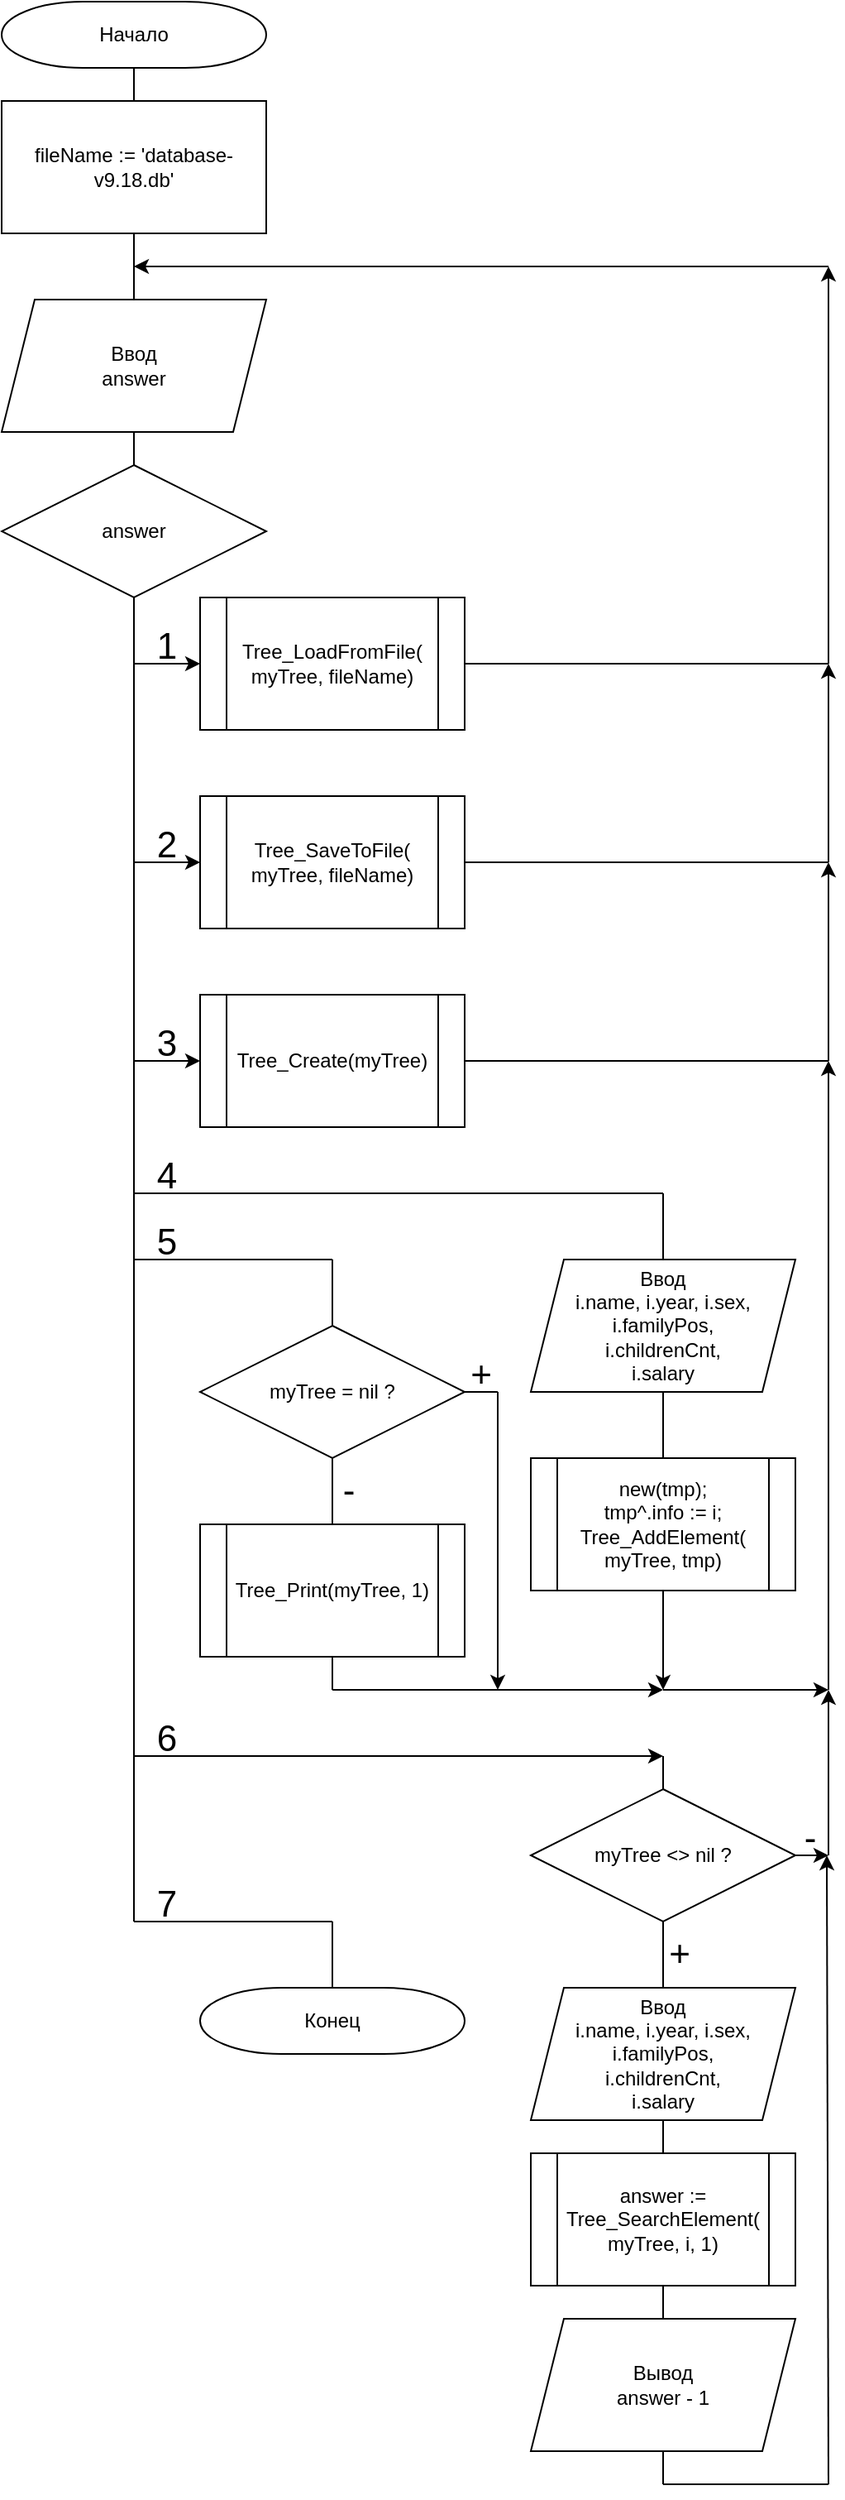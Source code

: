 <mxfile version="14.1.8" type="device" pages="9"><diagram id="N0hw1WKu3aiTqwkjtbTc" name="Основная программа"><mxGraphModel dx="1038" dy="616" grid="1" gridSize="10" guides="1" tooltips="1" connect="1" arrows="1" fold="1" page="1" pageScale="1" pageWidth="827" pageHeight="1169" math="0" shadow="0"><root><mxCell id="0"/><mxCell id="1" parent="0"/><mxCell id="snhJt3GuMu9JZvvkTXVG-24" value="" style="endArrow=none;html=1;exitX=0.5;exitY=0;exitDx=0;exitDy=0;" edge="1" parent="1" source="snhJt3GuMu9JZvvkTXVG-22"><mxGeometry width="50" height="50" relative="1" as="geometry"><mxPoint x="580" y="930" as="sourcePoint"/><mxPoint x="400" y="720" as="targetPoint"/></mxGeometry></mxCell><mxCell id="snhJt3GuMu9JZvvkTXVG-9" value="" style="endArrow=none;html=1;entryX=0.5;entryY=1;entryDx=0;entryDy=0;entryPerimeter=0;exitX=0.5;exitY=0;exitDx=0;exitDy=0;" edge="1" parent="1" source="snhJt3GuMu9JZvvkTXVG-6" target="snhJt3GuMu9JZvvkTXVG-1"><mxGeometry width="50" height="50" relative="1" as="geometry"><mxPoint x="310" y="240" as="sourcePoint"/><mxPoint x="360" y="190" as="targetPoint"/></mxGeometry></mxCell><mxCell id="snhJt3GuMu9JZvvkTXVG-1" value="Начало" style="strokeWidth=1;html=1;shape=mxgraph.flowchart.terminator;whiteSpace=wrap;perimeterSpacing=0;aspect=fixed;" vertex="1" parent="1"><mxGeometry width="160" height="40" as="geometry"/></mxCell><mxCell id="snhJt3GuMu9JZvvkTXVG-3" value="fileName := 'database-v9.18.db'" style="rounded=0;whiteSpace=wrap;html=1;" vertex="1" parent="1"><mxGeometry y="60" width="160" height="80" as="geometry"/></mxCell><UserObject label="Ввод&lt;br&gt;answer" link="i.surname" id="snhJt3GuMu9JZvvkTXVG-5"><mxCell style="shape=parallelogram;perimeter=parallelogramPerimeter;whiteSpace=wrap;html=1;fixedSize=1;" vertex="1" parent="1"><mxGeometry y="180" width="160" height="80" as="geometry"/></mxCell></UserObject><mxCell id="snhJt3GuMu9JZvvkTXVG-6" value="answer" style="rhombus;whiteSpace=wrap;html=1;strokeWidth=1;" vertex="1" parent="1"><mxGeometry y="280" width="160" height="80" as="geometry"/></mxCell><mxCell id="snhJt3GuMu9JZvvkTXVG-7" value="" style="endArrow=none;html=1;entryX=0.5;entryY=1;entryDx=0;entryDy=0;" edge="1" parent="1" target="snhJt3GuMu9JZvvkTXVG-6"><mxGeometry width="50" height="50" relative="1" as="geometry"><mxPoint x="80" y="1160" as="sourcePoint"/><mxPoint x="360" y="440" as="targetPoint"/></mxGeometry></mxCell><mxCell id="snhJt3GuMu9JZvvkTXVG-8" value="Tree_LoadFromFile(&lt;br&gt;myTree, fileName)" style="shape=process;whiteSpace=wrap;html=1;backgroundOutline=1;" vertex="1" parent="1"><mxGeometry x="120" y="360" width="160" height="80" as="geometry"/></mxCell><mxCell id="snhJt3GuMu9JZvvkTXVG-10" value="" style="endArrow=classic;html=1;" edge="1" parent="1"><mxGeometry width="50" height="50" relative="1" as="geometry"><mxPoint x="500" y="160" as="sourcePoint"/><mxPoint x="80" y="160" as="targetPoint"/></mxGeometry></mxCell><mxCell id="snhJt3GuMu9JZvvkTXVG-11" value="" style="endArrow=classic;html=1;" edge="1" parent="1"><mxGeometry width="50" height="50" relative="1" as="geometry"><mxPoint x="80" y="400" as="sourcePoint"/><mxPoint x="120" y="400" as="targetPoint"/></mxGeometry></mxCell><mxCell id="snhJt3GuMu9JZvvkTXVG-12" value="&lt;font style=&quot;font-size: 22px&quot;&gt;1&lt;/font&gt;" style="text;html=1;strokeColor=none;fillColor=none;align=center;verticalAlign=middle;whiteSpace=wrap;rounded=0;" vertex="1" parent="1"><mxGeometry x="80" y="380" width="40" height="20" as="geometry"/></mxCell><mxCell id="snhJt3GuMu9JZvvkTXVG-14" value="Tree_SaveToFile(&lt;br&gt;myTree, fileName)" style="shape=process;whiteSpace=wrap;html=1;backgroundOutline=1;" vertex="1" parent="1"><mxGeometry x="120" y="480" width="160" height="80" as="geometry"/></mxCell><mxCell id="snhJt3GuMu9JZvvkTXVG-15" value="" style="endArrow=classic;html=1;entryX=0;entryY=0.5;entryDx=0;entryDy=0;" edge="1" parent="1" target="snhJt3GuMu9JZvvkTXVG-14"><mxGeometry width="50" height="50" relative="1" as="geometry"><mxPoint x="80" y="520" as="sourcePoint"/><mxPoint x="360" y="550" as="targetPoint"/></mxGeometry></mxCell><mxCell id="snhJt3GuMu9JZvvkTXVG-16" value="&lt;font style=&quot;font-size: 22px&quot;&gt;2&lt;/font&gt;" style="text;html=1;strokeColor=none;fillColor=none;align=center;verticalAlign=middle;whiteSpace=wrap;rounded=0;" vertex="1" parent="1"><mxGeometry x="80" y="500" width="40" height="20" as="geometry"/></mxCell><mxCell id="snhJt3GuMu9JZvvkTXVG-17" value="Tree_Create(myTree)" style="shape=process;whiteSpace=wrap;html=1;backgroundOutline=1;" vertex="1" parent="1"><mxGeometry x="120" y="600" width="160" height="80" as="geometry"/></mxCell><mxCell id="snhJt3GuMu9JZvvkTXVG-18" value="" style="endArrow=classic;html=1;entryX=0;entryY=0.5;entryDx=0;entryDy=0;" edge="1" parent="1" target="snhJt3GuMu9JZvvkTXVG-17"><mxGeometry width="50" height="50" relative="1" as="geometry"><mxPoint x="80" y="640" as="sourcePoint"/><mxPoint x="360" y="550" as="targetPoint"/></mxGeometry></mxCell><mxCell id="snhJt3GuMu9JZvvkTXVG-19" value="&lt;font style=&quot;font-size: 22px&quot;&gt;3&lt;/font&gt;" style="text;html=1;strokeColor=none;fillColor=none;align=center;verticalAlign=middle;whiteSpace=wrap;rounded=0;" vertex="1" parent="1"><mxGeometry x="80" y="620" width="40" height="20" as="geometry"/></mxCell><UserObject label="Ввод&lt;br&gt;i.name,&amp;nbsp;i.year,&amp;nbsp;i.sex,&lt;br&gt;i.familyPos,&lt;br&gt;i.childrenCnt,&lt;br&gt;i.salary" id="snhJt3GuMu9JZvvkTXVG-20"><mxCell style="shape=parallelogram;perimeter=parallelogramPerimeter;whiteSpace=wrap;html=1;fixedSize=1;" vertex="1" parent="1"><mxGeometry x="320" y="760" width="160" height="80" as="geometry"/></mxCell></UserObject><mxCell id="snhJt3GuMu9JZvvkTXVG-22" value="&lt;div&gt;new(tmp);&lt;/div&gt;&lt;div&gt;&lt;span&gt;tmp^.info := i;&lt;/span&gt;&lt;/div&gt;&lt;div&gt;&lt;span&gt;Tree_AddElement(&lt;/span&gt;&lt;/div&gt;&lt;div&gt;&lt;span&gt;myTree, tmp)&lt;br&gt;&lt;/span&gt;&lt;/div&gt;" style="shape=process;whiteSpace=wrap;html=1;backgroundOutline=1;" vertex="1" parent="1"><mxGeometry x="320" y="880" width="160" height="80" as="geometry"/></mxCell><mxCell id="snhJt3GuMu9JZvvkTXVG-23" value="" style="endArrow=none;html=1;" edge="1" parent="1"><mxGeometry width="50" height="50" relative="1" as="geometry"><mxPoint x="80" y="720" as="sourcePoint"/><mxPoint x="400" y="720" as="targetPoint"/></mxGeometry></mxCell><mxCell id="snhJt3GuMu9JZvvkTXVG-25" value="" style="endArrow=classic;html=1;exitX=0.5;exitY=1;exitDx=0;exitDy=0;" edge="1" parent="1" source="snhJt3GuMu9JZvvkTXVG-22"><mxGeometry width="50" height="50" relative="1" as="geometry"><mxPoint x="370" y="860" as="sourcePoint"/><mxPoint x="400" y="1020" as="targetPoint"/></mxGeometry></mxCell><mxCell id="snhJt3GuMu9JZvvkTXVG-26" value="myTree = nil ?" style="rhombus;whiteSpace=wrap;html=1;strokeWidth=1;" vertex="1" parent="1"><mxGeometry x="120" y="800" width="160" height="80" as="geometry"/></mxCell><mxCell id="snhJt3GuMu9JZvvkTXVG-27" value="" style="endArrow=none;html=1;" edge="1" parent="1"><mxGeometry width="50" height="50" relative="1" as="geometry"><mxPoint x="80" y="760" as="sourcePoint"/><mxPoint x="200" y="760" as="targetPoint"/></mxGeometry></mxCell><mxCell id="snhJt3GuMu9JZvvkTXVG-28" value="" style="endArrow=none;html=1;exitX=0.5;exitY=0;exitDx=0;exitDy=0;" edge="1" parent="1" source="snhJt3GuMu9JZvvkTXVG-26"><mxGeometry width="50" height="50" relative="1" as="geometry"><mxPoint x="370" y="860" as="sourcePoint"/><mxPoint x="200" y="760" as="targetPoint"/></mxGeometry></mxCell><mxCell id="snhJt3GuMu9JZvvkTXVG-29" value="" style="endArrow=none;html=1;exitX=1;exitY=0.5;exitDx=0;exitDy=0;" edge="1" parent="1" source="snhJt3GuMu9JZvvkTXVG-26"><mxGeometry width="50" height="50" relative="1" as="geometry"><mxPoint x="370" y="860" as="sourcePoint"/><mxPoint x="300" y="840" as="targetPoint"/></mxGeometry></mxCell><mxCell id="snhJt3GuMu9JZvvkTXVG-30" value="Tree_Print(myTree, 1)" style="shape=process;whiteSpace=wrap;html=1;backgroundOutline=1;" vertex="1" parent="1"><mxGeometry x="120" y="920" width="160" height="80" as="geometry"/></mxCell><mxCell id="snhJt3GuMu9JZvvkTXVG-31" value="" style="endArrow=none;html=1;entryX=0.5;entryY=1;entryDx=0;entryDy=0;exitX=0.5;exitY=0;exitDx=0;exitDy=0;" edge="1" parent="1" source="snhJt3GuMu9JZvvkTXVG-30" target="snhJt3GuMu9JZvvkTXVG-26"><mxGeometry width="50" height="50" relative="1" as="geometry"><mxPoint x="370" y="860" as="sourcePoint"/><mxPoint x="420" y="810" as="targetPoint"/></mxGeometry></mxCell><mxCell id="snhJt3GuMu9JZvvkTXVG-32" value="" style="endArrow=none;html=1;entryX=0.5;entryY=1;entryDx=0;entryDy=0;" edge="1" parent="1" target="snhJt3GuMu9JZvvkTXVG-30"><mxGeometry width="50" height="50" relative="1" as="geometry"><mxPoint x="200" y="1020" as="sourcePoint"/><mxPoint x="420" y="990" as="targetPoint"/></mxGeometry></mxCell><mxCell id="snhJt3GuMu9JZvvkTXVG-33" value="" style="endArrow=classic;html=1;" edge="1" parent="1"><mxGeometry width="50" height="50" relative="1" as="geometry"><mxPoint x="200" y="1020" as="sourcePoint"/><mxPoint x="400" y="1020" as="targetPoint"/></mxGeometry></mxCell><mxCell id="snhJt3GuMu9JZvvkTXVG-34" value="" style="endArrow=classic;html=1;" edge="1" parent="1"><mxGeometry width="50" height="50" relative="1" as="geometry"><mxPoint x="400" y="1020" as="sourcePoint"/><mxPoint x="500" y="1020" as="targetPoint"/></mxGeometry></mxCell><mxCell id="snhJt3GuMu9JZvvkTXVG-35" value="" style="endArrow=classic;html=1;" edge="1" parent="1"><mxGeometry width="50" height="50" relative="1" as="geometry"><mxPoint x="300" y="840" as="sourcePoint"/><mxPoint x="300" y="1020" as="targetPoint"/></mxGeometry></mxCell><mxCell id="snhJt3GuMu9JZvvkTXVG-36" value="&lt;font style=&quot;font-size: 22px&quot;&gt;4&lt;br&gt;&lt;/font&gt;" style="text;html=1;strokeColor=none;fillColor=none;align=center;verticalAlign=middle;whiteSpace=wrap;rounded=0;" vertex="1" parent="1"><mxGeometry x="80" y="700" width="40" height="20" as="geometry"/></mxCell><mxCell id="snhJt3GuMu9JZvvkTXVG-37" value="&lt;font style=&quot;font-size: 22px&quot;&gt;5&lt;/font&gt;" style="text;html=1;strokeColor=none;fillColor=none;align=center;verticalAlign=middle;whiteSpace=wrap;rounded=0;" vertex="1" parent="1"><mxGeometry x="80" y="740" width="40" height="20" as="geometry"/></mxCell><mxCell id="snhJt3GuMu9JZvvkTXVG-39" value="" style="endArrow=classic;html=1;" edge="1" parent="1"><mxGeometry width="50" height="50" relative="1" as="geometry"><mxPoint x="500" y="1020" as="sourcePoint"/><mxPoint x="500" y="640" as="targetPoint"/></mxGeometry></mxCell><mxCell id="snhJt3GuMu9JZvvkTXVG-40" value="" style="endArrow=none;html=1;exitX=1;exitY=0.5;exitDx=0;exitDy=0;" edge="1" parent="1" source="snhJt3GuMu9JZvvkTXVG-14"><mxGeometry width="50" height="50" relative="1" as="geometry"><mxPoint x="370" y="600" as="sourcePoint"/><mxPoint x="500" y="520" as="targetPoint"/></mxGeometry></mxCell><mxCell id="snhJt3GuMu9JZvvkTXVG-41" value="" style="endArrow=none;html=1;exitX=1;exitY=0.5;exitDx=0;exitDy=0;" edge="1" parent="1" source="snhJt3GuMu9JZvvkTXVG-17"><mxGeometry width="50" height="50" relative="1" as="geometry"><mxPoint x="370" y="600" as="sourcePoint"/><mxPoint x="500" y="640" as="targetPoint"/></mxGeometry></mxCell><mxCell id="snhJt3GuMu9JZvvkTXVG-42" value="" style="endArrow=none;html=1;exitX=1;exitY=0.5;exitDx=0;exitDy=0;" edge="1" parent="1" source="snhJt3GuMu9JZvvkTXVG-8"><mxGeometry width="50" height="50" relative="1" as="geometry"><mxPoint x="370" y="600" as="sourcePoint"/><mxPoint x="500" y="400" as="targetPoint"/></mxGeometry></mxCell><mxCell id="snhJt3GuMu9JZvvkTXVG-43" value="" style="endArrow=classic;html=1;" edge="1" parent="1"><mxGeometry width="50" height="50" relative="1" as="geometry"><mxPoint x="500" y="640" as="sourcePoint"/><mxPoint x="500" y="520" as="targetPoint"/></mxGeometry></mxCell><mxCell id="snhJt3GuMu9JZvvkTXVG-44" value="" style="endArrow=classic;html=1;" edge="1" parent="1"><mxGeometry width="50" height="50" relative="1" as="geometry"><mxPoint x="500" y="520" as="sourcePoint"/><mxPoint x="500" y="400" as="targetPoint"/></mxGeometry></mxCell><mxCell id="snhJt3GuMu9JZvvkTXVG-45" value="" style="endArrow=classic;html=1;" edge="1" parent="1"><mxGeometry width="50" height="50" relative="1" as="geometry"><mxPoint x="500" y="400" as="sourcePoint"/><mxPoint x="500" y="160" as="targetPoint"/></mxGeometry></mxCell><mxCell id="snhJt3GuMu9JZvvkTXVG-46" value="myTree &amp;lt;&amp;gt; nil ?" style="rhombus;whiteSpace=wrap;html=1;strokeWidth=1;" vertex="1" parent="1"><mxGeometry x="320" y="1080" width="160" height="80" as="geometry"/></mxCell><mxCell id="snhJt3GuMu9JZvvkTXVG-47" value="" style="endArrow=classic;html=1;" edge="1" parent="1"><mxGeometry width="50" height="50" relative="1" as="geometry"><mxPoint x="500" y="1120" as="sourcePoint"/><mxPoint x="500" y="1020" as="targetPoint"/></mxGeometry></mxCell><mxCell id="snhJt3GuMu9JZvvkTXVG-48" value="" style="endArrow=classic;html=1;exitX=1;exitY=0.5;exitDx=0;exitDy=0;" edge="1" parent="1" source="snhJt3GuMu9JZvvkTXVG-46"><mxGeometry width="50" height="50" relative="1" as="geometry"><mxPoint x="370" y="1110" as="sourcePoint"/><mxPoint x="500" y="1120" as="targetPoint"/></mxGeometry></mxCell><mxCell id="snhJt3GuMu9JZvvkTXVG-49" value="" style="endArrow=classic;html=1;" edge="1" parent="1"><mxGeometry width="50" height="50" relative="1" as="geometry"><mxPoint x="80" y="1060" as="sourcePoint"/><mxPoint x="400" y="1060" as="targetPoint"/></mxGeometry></mxCell><mxCell id="snhJt3GuMu9JZvvkTXVG-50" value="" style="endArrow=none;html=1;entryX=0.5;entryY=0;entryDx=0;entryDy=0;" edge="1" parent="1" target="snhJt3GuMu9JZvvkTXVG-46"><mxGeometry width="50" height="50" relative="1" as="geometry"><mxPoint x="400" y="1060" as="sourcePoint"/><mxPoint x="430" y="1060" as="targetPoint"/></mxGeometry></mxCell><mxCell id="snhJt3GuMu9JZvvkTXVG-51" value="&lt;font style=&quot;font-size: 22px&quot;&gt;+&lt;/font&gt;" style="text;html=1;strokeColor=none;fillColor=none;align=center;verticalAlign=middle;whiteSpace=wrap;rounded=0;" vertex="1" parent="1"><mxGeometry x="270" y="820" width="40" height="20" as="geometry"/></mxCell><mxCell id="snhJt3GuMu9JZvvkTXVG-52" value="&lt;font style=&quot;font-size: 22px&quot;&gt;-&lt;/font&gt;" style="text;html=1;strokeColor=none;fillColor=none;align=center;verticalAlign=middle;whiteSpace=wrap;rounded=0;" vertex="1" parent="1"><mxGeometry x="190" y="890" width="40" height="20" as="geometry"/></mxCell><mxCell id="snhJt3GuMu9JZvvkTXVG-53" value="&lt;span style=&quot;font-size: 22px&quot;&gt;6&lt;/span&gt;" style="text;html=1;strokeColor=none;fillColor=none;align=center;verticalAlign=middle;whiteSpace=wrap;rounded=0;" vertex="1" parent="1"><mxGeometry x="80" y="1040" width="40" height="20" as="geometry"/></mxCell><mxCell id="snhJt3GuMu9JZvvkTXVG-54" value="&lt;font style=&quot;font-size: 22px&quot;&gt;7&lt;/font&gt;" style="text;html=1;strokeColor=none;fillColor=none;align=center;verticalAlign=middle;whiteSpace=wrap;rounded=0;" vertex="1" parent="1"><mxGeometry x="80" y="1140" width="40" height="20" as="geometry"/></mxCell><mxCell id="snhJt3GuMu9JZvvkTXVG-55" value="&lt;font style=&quot;font-size: 22px&quot;&gt;-&lt;/font&gt;" style="text;html=1;strokeColor=none;fillColor=none;align=center;verticalAlign=middle;whiteSpace=wrap;rounded=0;" vertex="1" parent="1"><mxGeometry x="469" y="1100" width="40" height="20" as="geometry"/></mxCell><UserObject label="Ввод&lt;br&gt;i.name,&amp;nbsp;i.year,&amp;nbsp;i.sex,&lt;br&gt;i.familyPos,&lt;br&gt;i.childrenCnt,&lt;br&gt;i.salary" id="snhJt3GuMu9JZvvkTXVG-57"><mxCell style="shape=parallelogram;perimeter=parallelogramPerimeter;whiteSpace=wrap;html=1;fixedSize=1;" vertex="1" parent="1"><mxGeometry x="320" y="1200" width="160" height="80" as="geometry"/></mxCell></UserObject><mxCell id="snhJt3GuMu9JZvvkTXVG-58" value="answer := Tree_SearchElement(&lt;br&gt;myTree, i, 1)" style="shape=process;whiteSpace=wrap;html=1;backgroundOutline=1;" vertex="1" parent="1"><mxGeometry x="320" y="1300" width="160" height="80" as="geometry"/></mxCell><UserObject label="Вывод&lt;br&gt;answer - 1" link="i.surname" id="snhJt3GuMu9JZvvkTXVG-59"><mxCell style="shape=parallelogram;perimeter=parallelogramPerimeter;whiteSpace=wrap;html=1;fixedSize=1;" vertex="1" parent="1"><mxGeometry x="320" y="1400" width="160" height="80" as="geometry"/></mxCell></UserObject><mxCell id="snhJt3GuMu9JZvvkTXVG-60" value="" style="endArrow=none;html=1;entryX=0.5;entryY=1;entryDx=0;entryDy=0;" edge="1" parent="1" target="snhJt3GuMu9JZvvkTXVG-59"><mxGeometry width="50" height="50" relative="1" as="geometry"><mxPoint x="400" y="1500" as="sourcePoint"/><mxPoint x="390" y="1490" as="targetPoint"/></mxGeometry></mxCell><mxCell id="snhJt3GuMu9JZvvkTXVG-61" value="" style="endArrow=none;html=1;entryX=0.5;entryY=1;entryDx=0;entryDy=0;exitX=0.5;exitY=0;exitDx=0;exitDy=0;" edge="1" parent="1" source="snhJt3GuMu9JZvvkTXVG-57" target="snhJt3GuMu9JZvvkTXVG-46"><mxGeometry width="50" height="50" relative="1" as="geometry"><mxPoint x="350" y="1320" as="sourcePoint"/><mxPoint x="400" y="1270" as="targetPoint"/></mxGeometry></mxCell><mxCell id="snhJt3GuMu9JZvvkTXVG-62" value="Конец" style="strokeWidth=1;html=1;shape=mxgraph.flowchart.terminator;whiteSpace=wrap;perimeterSpacing=0;aspect=fixed;" vertex="1" parent="1"><mxGeometry x="120" y="1200" width="160" height="40" as="geometry"/></mxCell><mxCell id="snhJt3GuMu9JZvvkTXVG-63" value="" style="endArrow=none;html=1;exitX=0;exitY=1;exitDx=0;exitDy=0;" edge="1" parent="1" source="snhJt3GuMu9JZvvkTXVG-54"><mxGeometry width="50" height="50" relative="1" as="geometry"><mxPoint x="340" y="1210" as="sourcePoint"/><mxPoint x="200" y="1160" as="targetPoint"/></mxGeometry></mxCell><mxCell id="snhJt3GuMu9JZvvkTXVG-64" value="" style="endArrow=none;html=1;entryX=0.5;entryY=0;entryDx=0;entryDy=0;entryPerimeter=0;" edge="1" parent="1" target="snhJt3GuMu9JZvvkTXVG-62"><mxGeometry width="50" height="50" relative="1" as="geometry"><mxPoint x="200" y="1160" as="sourcePoint"/><mxPoint x="390" y="1160" as="targetPoint"/></mxGeometry></mxCell><mxCell id="snhJt3GuMu9JZvvkTXVG-65" value="" style="endArrow=none;html=1;entryX=0.5;entryY=1;entryDx=0;entryDy=0;exitX=0.5;exitY=0;exitDx=0;exitDy=0;" edge="1" parent="1" source="snhJt3GuMu9JZvvkTXVG-58" target="snhJt3GuMu9JZvvkTXVG-57"><mxGeometry width="50" height="50" relative="1" as="geometry"><mxPoint x="350" y="1360" as="sourcePoint"/><mxPoint x="400" y="1310" as="targetPoint"/></mxGeometry></mxCell><mxCell id="snhJt3GuMu9JZvvkTXVG-66" value="" style="endArrow=none;html=1;entryX=0.5;entryY=1;entryDx=0;entryDy=0;exitX=0.5;exitY=0;exitDx=0;exitDy=0;" edge="1" parent="1" source="snhJt3GuMu9JZvvkTXVG-59" target="snhJt3GuMu9JZvvkTXVG-58"><mxGeometry width="50" height="50" relative="1" as="geometry"><mxPoint x="340" y="1340" as="sourcePoint"/><mxPoint x="390" y="1290" as="targetPoint"/></mxGeometry></mxCell><mxCell id="snhJt3GuMu9JZvvkTXVG-67" value="&lt;font style=&quot;font-size: 22px&quot;&gt;+&lt;/font&gt;" style="text;html=1;strokeColor=none;fillColor=none;align=center;verticalAlign=middle;whiteSpace=wrap;rounded=0;" vertex="1" parent="1"><mxGeometry x="390" y="1170" width="40" height="20" as="geometry"/></mxCell><mxCell id="snhJt3GuMu9JZvvkTXVG-68" value="" style="endArrow=none;html=1;" edge="1" parent="1"><mxGeometry width="50" height="50" relative="1" as="geometry"><mxPoint x="400" y="1500" as="sourcePoint"/><mxPoint x="500" y="1500" as="targetPoint"/></mxGeometry></mxCell><mxCell id="snhJt3GuMu9JZvvkTXVG-69" value="" style="endArrow=classic;html=1;entryX=0.75;entryY=1;entryDx=0;entryDy=0;" edge="1" parent="1" target="snhJt3GuMu9JZvvkTXVG-55"><mxGeometry width="50" height="50" relative="1" as="geometry"><mxPoint x="500" y="1500" as="sourcePoint"/><mxPoint x="500" y="1130" as="targetPoint"/></mxGeometry></mxCell></root></mxGraphModel></diagram><diagram id="PVnRt5pRS6WatJbnrZUi" name="Tree_SearchElement"><mxGraphModel dx="1038" dy="616" grid="1" gridSize="10" guides="1" tooltips="1" connect="1" arrows="1" fold="1" page="1" pageScale="1" pageWidth="827" pageHeight="1169" math="0" shadow="0"><root><mxCell id="qE-orjtfJt6qrrSR9nKp-0"/><mxCell id="qE-orjtfJt6qrrSR9nKp-1" parent="qE-orjtfJt6qrrSR9nKp-0"/><mxCell id="43TQK89tLgi7VYq4J_eA-0" value="&lt;font style=&quot;font-size: 10px&quot;&gt;Tree_SearchElement(root:^Tree; elem: Data; level: integer): integer&lt;br&gt;Начало&lt;/font&gt;" style="strokeWidth=1;html=1;shape=mxgraph.flowchart.terminator;whiteSpace=wrap;perimeterSpacing=0;aspect=fixed;" vertex="1" parent="qE-orjtfJt6qrrSR9nKp-1"><mxGeometry x="80" y="40" width="160" height="40" as="geometry"/></mxCell><mxCell id="43TQK89tLgi7VYq4J_eA-1" value="Tree_SearchElement := -1" style="rounded=0;whiteSpace=wrap;html=1;" vertex="1" parent="qE-orjtfJt6qrrSR9nKp-1"><mxGeometry x="80" y="120" width="160" height="80" as="geometry"/></mxCell><mxCell id="43TQK89tLgi7VYq4J_eA-2" value="root = nil ?" style="rhombus;whiteSpace=wrap;html=1;strokeWidth=1;" vertex="1" parent="qE-orjtfJt6qrrSR9nKp-1"><mxGeometry x="80" y="240" width="160" height="80" as="geometry"/></mxCell><mxCell id="43TQK89tLgi7VYq4J_eA-3" value="root^.info = elem ?" style="rhombus;whiteSpace=wrap;html=1;strokeWidth=1;" vertex="1" parent="qE-orjtfJt6qrrSR9nKp-1"><mxGeometry x="200" y="320" width="160" height="80" as="geometry"/></mxCell><mxCell id="43TQK89tLgi7VYq4J_eA-4" value="root^.info.name &amp;lt;&lt;br&gt;elem.name ?" style="rhombus;whiteSpace=wrap;html=1;strokeWidth=1;" vertex="1" parent="qE-orjtfJt6qrrSR9nKp-1"><mxGeometry x="320" y="400" width="160" height="80" as="geometry"/></mxCell><mxCell id="43TQK89tLgi7VYq4J_eA-5" value="Tree_SearchElement := level" style="rounded=0;whiteSpace=wrap;html=1;" vertex="1" parent="qE-orjtfJt6qrrSR9nKp-1"><mxGeometry x="80" y="400" width="160" height="80" as="geometry"/></mxCell><mxCell id="43TQK89tLgi7VYq4J_eA-8" value="Tree_SearchElement:= &lt;br&gt;Tree_SearchElement(&lt;br&gt;root^.pR, elem, level + 1)" style="shape=process;whiteSpace=wrap;html=1;backgroundOutline=1;" vertex="1" parent="qE-orjtfJt6qrrSR9nKp-1"><mxGeometry x="200" y="520" width="160" height="80" as="geometry"/></mxCell><mxCell id="43TQK89tLgi7VYq4J_eA-9" value="Tree_SearchElement:= &lt;br&gt;Tree_SearchElement(&lt;br&gt;root^.pL, elem, level + 1)" style="shape=process;whiteSpace=wrap;html=1;backgroundOutline=1;" vertex="1" parent="qE-orjtfJt6qrrSR9nKp-1"><mxGeometry x="440" y="520" width="160" height="80" as="geometry"/></mxCell><mxCell id="43TQK89tLgi7VYq4J_eA-10" value="" style="endArrow=none;html=1;entryX=0.5;entryY=1;entryDx=0;entryDy=0;entryPerimeter=0;exitX=0.5;exitY=0;exitDx=0;exitDy=0;" edge="1" parent="qE-orjtfJt6qrrSR9nKp-1" source="43TQK89tLgi7VYq4J_eA-1" target="43TQK89tLgi7VYq4J_eA-0"><mxGeometry width="50" height="50" relative="1" as="geometry"><mxPoint x="390" y="400" as="sourcePoint"/><mxPoint x="440" y="350" as="targetPoint"/></mxGeometry></mxCell><mxCell id="43TQK89tLgi7VYq4J_eA-11" value="" style="endArrow=none;html=1;entryX=0.5;entryY=1;entryDx=0;entryDy=0;exitX=0.5;exitY=0;exitDx=0;exitDy=0;" edge="1" parent="qE-orjtfJt6qrrSR9nKp-1" source="43TQK89tLgi7VYq4J_eA-2" target="43TQK89tLgi7VYq4J_eA-1"><mxGeometry width="50" height="50" relative="1" as="geometry"><mxPoint x="390" y="400" as="sourcePoint"/><mxPoint x="440" y="350" as="targetPoint"/></mxGeometry></mxCell><mxCell id="43TQK89tLgi7VYq4J_eA-12" value="" style="endArrow=classic;html=1;exitX=1;exitY=0.5;exitDx=0;exitDy=0;" edge="1" parent="qE-orjtfJt6qrrSR9nKp-1" source="43TQK89tLgi7VYq4J_eA-2"><mxGeometry width="50" height="50" relative="1" as="geometry"><mxPoint x="390" y="400" as="sourcePoint"/><mxPoint x="280" y="280" as="targetPoint"/></mxGeometry></mxCell><mxCell id="43TQK89tLgi7VYq4J_eA-13" value="" style="endArrow=classic;html=1;exitX=0;exitY=0.5;exitDx=0;exitDy=0;" edge="1" parent="qE-orjtfJt6qrrSR9nKp-1" source="43TQK89tLgi7VYq4J_eA-2"><mxGeometry width="50" height="50" relative="1" as="geometry"><mxPoint x="390" y="400" as="sourcePoint"/><mxPoint x="40" y="280" as="targetPoint"/></mxGeometry></mxCell><mxCell id="43TQK89tLgi7VYq4J_eA-14" value="" style="endArrow=none;html=1;exitX=0.5;exitY=0;exitDx=0;exitDy=0;" edge="1" parent="qE-orjtfJt6qrrSR9nKp-1" source="43TQK89tLgi7VYq4J_eA-3"><mxGeometry width="50" height="50" relative="1" as="geometry"><mxPoint x="390" y="400" as="sourcePoint"/><mxPoint x="280" y="280" as="targetPoint"/></mxGeometry></mxCell><mxCell id="IeK1weo9XQJlh17yBUSn-0" value="" style="endArrow=none;html=1;" edge="1" parent="qE-orjtfJt6qrrSR9nKp-1"><mxGeometry width="50" height="50" relative="1" as="geometry"><mxPoint x="400" y="400" as="sourcePoint"/><mxPoint x="400" y="360" as="targetPoint"/></mxGeometry></mxCell><mxCell id="IeK1weo9XQJlh17yBUSn-1" value="" style="endArrow=none;html=1;exitX=0.5;exitY=0;exitDx=0;exitDy=0;" edge="1" parent="qE-orjtfJt6qrrSR9nKp-1" source="43TQK89tLgi7VYq4J_eA-9"><mxGeometry width="50" height="50" relative="1" as="geometry"><mxPoint x="410" y="410" as="sourcePoint"/><mxPoint x="520" y="440" as="targetPoint"/><Array as="points"><mxPoint x="520" y="480"/></Array></mxGeometry></mxCell><mxCell id="IeK1weo9XQJlh17yBUSn-2" value="" style="endArrow=none;html=1;exitX=0.5;exitY=0;exitDx=0;exitDy=0;" edge="1" parent="qE-orjtfJt6qrrSR9nKp-1" source="43TQK89tLgi7VYq4J_eA-8"><mxGeometry width="50" height="50" relative="1" as="geometry"><mxPoint x="390" y="500" as="sourcePoint"/><mxPoint x="280" y="440" as="targetPoint"/></mxGeometry></mxCell><mxCell id="IeK1weo9XQJlh17yBUSn-3" value="" style="endArrow=none;html=1;exitX=0.5;exitY=0;exitDx=0;exitDy=0;" edge="1" parent="qE-orjtfJt6qrrSR9nKp-1" source="43TQK89tLgi7VYq4J_eA-5"><mxGeometry width="50" height="50" relative="1" as="geometry"><mxPoint x="390" y="500" as="sourcePoint"/><mxPoint x="160" y="360" as="targetPoint"/></mxGeometry></mxCell><mxCell id="IeK1weo9XQJlh17yBUSn-4" value="" style="endArrow=classic;html=1;exitX=1;exitY=0.5;exitDx=0;exitDy=0;" edge="1" parent="qE-orjtfJt6qrrSR9nKp-1" source="43TQK89tLgi7VYq4J_eA-3"><mxGeometry width="50" height="50" relative="1" as="geometry"><mxPoint x="390" y="500" as="sourcePoint"/><mxPoint x="400" y="360" as="targetPoint"/></mxGeometry></mxCell><mxCell id="IeK1weo9XQJlh17yBUSn-5" value="" style="endArrow=classic;html=1;exitX=0;exitY=0.5;exitDx=0;exitDy=0;" edge="1" parent="qE-orjtfJt6qrrSR9nKp-1" source="43TQK89tLgi7VYq4J_eA-3"><mxGeometry width="50" height="50" relative="1" as="geometry"><mxPoint x="390" y="500" as="sourcePoint"/><mxPoint x="160" y="360" as="targetPoint"/></mxGeometry></mxCell><mxCell id="IeK1weo9XQJlh17yBUSn-6" value="" style="endArrow=classic;html=1;exitX=0;exitY=0.5;exitDx=0;exitDy=0;" edge="1" parent="qE-orjtfJt6qrrSR9nKp-1" source="43TQK89tLgi7VYq4J_eA-4"><mxGeometry width="50" height="50" relative="1" as="geometry"><mxPoint x="280" y="440" as="sourcePoint"/><mxPoint x="280" y="440" as="targetPoint"/></mxGeometry></mxCell><mxCell id="IeK1weo9XQJlh17yBUSn-7" value="" style="endArrow=classic;html=1;exitX=1;exitY=0.5;exitDx=0;exitDy=0;" edge="1" parent="qE-orjtfJt6qrrSR9nKp-1" source="43TQK89tLgi7VYq4J_eA-4"><mxGeometry width="50" height="50" relative="1" as="geometry"><mxPoint x="390" y="500" as="sourcePoint"/><mxPoint x="520" y="440" as="targetPoint"/></mxGeometry></mxCell><mxCell id="IeK1weo9XQJlh17yBUSn-8" value="" style="endArrow=classic;html=1;" edge="1" parent="qE-orjtfJt6qrrSR9nKp-1"><mxGeometry width="50" height="50" relative="1" as="geometry"><mxPoint x="40" y="280" as="sourcePoint"/><mxPoint x="40" y="620" as="targetPoint"/></mxGeometry></mxCell><mxCell id="IeK1weo9XQJlh17yBUSn-9" value="&lt;span style=&quot;font-size: 10px&quot;&gt;Tree_SearchElement&lt;br&gt;Конец&lt;br&gt;&lt;/span&gt;" style="strokeWidth=1;html=1;shape=mxgraph.flowchart.terminator;whiteSpace=wrap;perimeterSpacing=0;aspect=fixed;" vertex="1" parent="qE-orjtfJt6qrrSR9nKp-1"><mxGeometry x="80" y="640" width="160" height="40" as="geometry"/></mxCell><mxCell id="IeK1weo9XQJlh17yBUSn-10" value="" style="endArrow=classic;html=1;exitX=0.5;exitY=1;exitDx=0;exitDy=0;" edge="1" parent="qE-orjtfJt6qrrSR9nKp-1" source="43TQK89tLgi7VYq4J_eA-8"><mxGeometry width="50" height="50" relative="1" as="geometry"><mxPoint x="390" y="500" as="sourcePoint"/><mxPoint x="280" y="620" as="targetPoint"/></mxGeometry></mxCell><mxCell id="IeK1weo9XQJlh17yBUSn-11" value="" style="endArrow=classic;html=1;exitX=0.5;exitY=1;exitDx=0;exitDy=0;" edge="1" parent="qE-orjtfJt6qrrSR9nKp-1" source="43TQK89tLgi7VYq4J_eA-9"><mxGeometry width="50" height="50" relative="1" as="geometry"><mxPoint x="390" y="500" as="sourcePoint"/><mxPoint x="520" y="620" as="targetPoint"/></mxGeometry></mxCell><mxCell id="IeK1weo9XQJlh17yBUSn-12" value="" style="endArrow=classic;html=1;" edge="1" parent="qE-orjtfJt6qrrSR9nKp-1"><mxGeometry width="50" height="50" relative="1" as="geometry"><mxPoint x="520" y="620" as="sourcePoint"/><mxPoint x="280" y="620" as="targetPoint"/></mxGeometry></mxCell><mxCell id="IeK1weo9XQJlh17yBUSn-13" value="" style="endArrow=classic;html=1;" edge="1" parent="qE-orjtfJt6qrrSR9nKp-1"><mxGeometry width="50" height="50" relative="1" as="geometry"><mxPoint x="280" y="620" as="sourcePoint"/><mxPoint x="160" y="620" as="targetPoint"/></mxGeometry></mxCell><mxCell id="IeK1weo9XQJlh17yBUSn-14" value="" style="endArrow=classic;html=1;" edge="1" parent="qE-orjtfJt6qrrSR9nKp-1"><mxGeometry width="50" height="50" relative="1" as="geometry"><mxPoint x="40" y="620" as="sourcePoint"/><mxPoint x="160" y="620" as="targetPoint"/></mxGeometry></mxCell><mxCell id="IeK1weo9XQJlh17yBUSn-15" value="" style="endArrow=none;html=1;exitX=0.5;exitY=0;exitDx=0;exitDy=0;exitPerimeter=0;" edge="1" parent="qE-orjtfJt6qrrSR9nKp-1" source="IeK1weo9XQJlh17yBUSn-9"><mxGeometry width="50" height="50" relative="1" as="geometry"><mxPoint x="390" y="500" as="sourcePoint"/><mxPoint x="160" y="620" as="targetPoint"/></mxGeometry></mxCell><mxCell id="s4yUFYuwgOCugxndf2EX-0" value="&lt;font style=&quot;font-size: 22px&quot;&gt;+&lt;/font&gt;" style="text;html=1;strokeColor=none;fillColor=none;align=center;verticalAlign=middle;whiteSpace=wrap;rounded=0;" vertex="1" parent="qE-orjtfJt6qrrSR9nKp-1"><mxGeometry x="50" y="260" width="40" height="20" as="geometry"/></mxCell><mxCell id="s4yUFYuwgOCugxndf2EX-1" value="&lt;font style=&quot;font-size: 22px&quot;&gt;+&lt;/font&gt;" style="text;html=1;strokeColor=none;fillColor=none;align=center;verticalAlign=middle;whiteSpace=wrap;rounded=0;" vertex="1" parent="qE-orjtfJt6qrrSR9nKp-1"><mxGeometry x="280" y="420" width="40" height="20" as="geometry"/></mxCell><mxCell id="s4yUFYuwgOCugxndf2EX-2" value="&lt;font style=&quot;font-size: 22px&quot;&gt;+&lt;/font&gt;" style="text;html=1;strokeColor=none;fillColor=none;align=center;verticalAlign=middle;whiteSpace=wrap;rounded=0;" vertex="1" parent="qE-orjtfJt6qrrSR9nKp-1"><mxGeometry x="160" y="340" width="40" height="20" as="geometry"/></mxCell><mxCell id="s4yUFYuwgOCugxndf2EX-3" value="" style="endArrow=classic;html=1;exitX=0.5;exitY=1;exitDx=0;exitDy=0;" edge="1" parent="qE-orjtfJt6qrrSR9nKp-1" source="43TQK89tLgi7VYq4J_eA-5"><mxGeometry width="50" height="50" relative="1" as="geometry"><mxPoint x="390" y="420" as="sourcePoint"/><mxPoint x="160" y="620" as="targetPoint"/></mxGeometry></mxCell><mxCell id="s4yUFYuwgOCugxndf2EX-6" value="&lt;font style=&quot;font-size: 22px&quot;&gt;-&lt;/font&gt;" style="text;html=1;strokeColor=none;fillColor=none;align=center;verticalAlign=middle;whiteSpace=wrap;rounded=0;" vertex="1" parent="qE-orjtfJt6qrrSR9nKp-1"><mxGeometry x="480" y="420" width="40" height="20" as="geometry"/></mxCell><mxCell id="s4yUFYuwgOCugxndf2EX-7" value="&lt;font style=&quot;font-size: 22px&quot;&gt;-&lt;/font&gt;" style="text;html=1;strokeColor=none;fillColor=none;align=center;verticalAlign=middle;whiteSpace=wrap;rounded=0;" vertex="1" parent="qE-orjtfJt6qrrSR9nKp-1"><mxGeometry x="360" y="340" width="40" height="20" as="geometry"/></mxCell><mxCell id="s4yUFYuwgOCugxndf2EX-8" value="&lt;font style=&quot;font-size: 22px&quot;&gt;-&lt;/font&gt;" style="text;html=1;strokeColor=none;fillColor=none;align=center;verticalAlign=middle;whiteSpace=wrap;rounded=0;" vertex="1" parent="qE-orjtfJt6qrrSR9nKp-1"><mxGeometry x="240" y="260" width="40" height="20" as="geometry"/></mxCell></root></mxGraphModel></diagram><diagram id="8FbFaPZYb3bkQ8GL41eL" name="Tree_LoadFromFile"><mxGraphModel dx="1038" dy="616" grid="1" gridSize="10" guides="1" tooltips="1" connect="1" arrows="1" fold="1" page="1" pageScale="1" pageWidth="827" pageHeight="1169" math="0" shadow="0"><root><mxCell id="PyQ7GEnF59W7TImWtNj0-0"/><mxCell id="PyQ7GEnF59W7TImWtNj0-1" parent="PyQ7GEnF59W7TImWtNj0-0"/><mxCell id="0Nqp7cigxfuldGkjXOXG-16" value="" style="endArrow=none;html=1;exitX=0.5;exitY=0;exitDx=0;exitDy=0;" edge="1" parent="PyQ7GEnF59W7TImWtNj0-1" source="0Nqp7cigxfuldGkjXOXG-5"><mxGeometry width="50" height="50" relative="1" as="geometry"><mxPoint x="380" y="450" as="sourcePoint"/><mxPoint x="520" y="160" as="targetPoint"/></mxGeometry></mxCell><mxCell id="0Nqp7cigxfuldGkjXOXG-15" value="" style="endArrow=none;html=1;entryX=0.5;entryY=1;entryDx=0;entryDy=0;exitX=0.5;exitY=0;exitDx=0;exitDy=0;" edge="1" parent="PyQ7GEnF59W7TImWtNj0-1" source="0Nqp7cigxfuldGkjXOXG-10" target="0Nqp7cigxfuldGkjXOXG-5"><mxGeometry width="50" height="50" relative="1" as="geometry"><mxPoint x="330" y="730" as="sourcePoint"/><mxPoint x="430" y="490" as="targetPoint"/></mxGeometry></mxCell><mxCell id="0Nqp7cigxfuldGkjXOXG-0" value="Tree_LoadFromFile(var root: ^Tree; const fileName: string)" style="strokeWidth=1;html=1;shape=mxgraph.flowchart.terminator;whiteSpace=wrap;perimeterSpacing=0;aspect=fixed;" vertex="1" parent="PyQ7GEnF59W7TImWtNj0-1"><mxGeometry x="320" y="40" width="160" height="40" as="geometry"/></mxCell><mxCell id="0Nqp7cigxfuldGkjXOXG-1" value="not fileExists(fileName) ?" style="rhombus;whiteSpace=wrap;html=1;strokeWidth=1;" vertex="1" parent="PyQ7GEnF59W7TImWtNj0-1"><mxGeometry x="320" y="120" width="160" height="80" as="geometry"/></mxCell><mxCell id="0Nqp7cigxfuldGkjXOXG-2" value="rewrite(fileP)" style="rounded=0;whiteSpace=wrap;html=1;" vertex="1" parent="PyQ7GEnF59W7TImWtNj0-1"><mxGeometry x="200" y="200" width="160" height="80" as="geometry"/></mxCell><mxCell id="0Nqp7cigxfuldGkjXOXG-4" value="&lt;div&gt;assign(fileP, fileName);&lt;/div&gt;&lt;div&gt;reset(fileP);&lt;/div&gt;" style="rounded=0;whiteSpace=wrap;html=1;" vertex="1" parent="PyQ7GEnF59W7TImWtNj0-1"><mxGeometry x="440" y="200" width="160" height="80" as="geometry"/></mxCell><mxCell id="0Nqp7cigxfuldGkjXOXG-5" value="fileSize(fileP) &amp;lt; 1 ?" style="rhombus;whiteSpace=wrap;html=1;strokeWidth=1;" vertex="1" parent="PyQ7GEnF59W7TImWtNj0-1"><mxGeometry x="440" y="320" width="160" height="80" as="geometry"/></mxCell><mxCell id="0Nqp7cigxfuldGkjXOXG-6" value="Tree_Delete(root)" style="shape=process;whiteSpace=wrap;html=1;backgroundOutline=1;" vertex="1" parent="PyQ7GEnF59W7TImWtNj0-1"><mxGeometry x="440" y="440" width="160" height="80" as="geometry"/></mxCell><mxCell id="0Nqp7cigxfuldGkjXOXG-7" value="&lt;div&gt;&lt;span&gt;reset(fileP);&lt;/span&gt;&lt;br&gt;&lt;/div&gt;" style="rounded=0;whiteSpace=wrap;html=1;" vertex="1" parent="PyQ7GEnF59W7TImWtNj0-1"><mxGeometry x="440" y="560" width="160" height="80" as="geometry"/></mxCell><mxCell id="0Nqp7cigxfuldGkjXOXG-8" value="not eof(fileP) ?" style="rhombus;whiteSpace=wrap;html=1;strokeWidth=1;" vertex="1" parent="PyQ7GEnF59W7TImWtNj0-1"><mxGeometry x="440" y="680" width="160" height="80" as="geometry"/></mxCell><mxCell id="0Nqp7cigxfuldGkjXOXG-9" value="&lt;div&gt;tmp := nil;&lt;/div&gt;&lt;div&gt;new(tmp); tmp^.pR := nil; tmp^.pL := nil;&lt;/div&gt;&lt;div&gt;&amp;nbsp; &amp;nbsp; &amp;nbsp; &amp;nbsp; read(fileP, tmp^.info);&lt;/div&gt;" style="rounded=0;whiteSpace=wrap;html=1;" vertex="1" parent="PyQ7GEnF59W7TImWtNj0-1"><mxGeometry x="440" y="800" width="160" height="80" as="geometry"/></mxCell><mxCell id="0Nqp7cigxfuldGkjXOXG-10" value="Tree_AddElement(root, tmp);" style="shape=process;whiteSpace=wrap;html=1;backgroundOutline=1;" vertex="1" parent="PyQ7GEnF59W7TImWtNj0-1"><mxGeometry x="440" y="920" width="160" height="80" as="geometry"/></mxCell><mxCell id="0Nqp7cigxfuldGkjXOXG-11" value="" style="endArrow=none;html=1;entryX=0.5;entryY=1;entryDx=0;entryDy=0;" edge="1" parent="PyQ7GEnF59W7TImWtNj0-1" target="0Nqp7cigxfuldGkjXOXG-10"><mxGeometry width="50" height="50" relative="1" as="geometry"><mxPoint x="520" y="1020" as="sourcePoint"/><mxPoint x="430" y="900" as="targetPoint"/></mxGeometry></mxCell><mxCell id="0Nqp7cigxfuldGkjXOXG-12" value="" style="endArrow=classic;html=1;" edge="1" parent="PyQ7GEnF59W7TImWtNj0-1"><mxGeometry width="50" height="50" relative="1" as="geometry"><mxPoint x="640" y="1020" as="sourcePoint"/><mxPoint x="640" y="660" as="targetPoint"/></mxGeometry></mxCell><mxCell id="0Nqp7cigxfuldGkjXOXG-13" value="" style="endArrow=none;html=1;" edge="1" parent="PyQ7GEnF59W7TImWtNj0-1"><mxGeometry width="50" height="50" relative="1" as="geometry"><mxPoint x="520" y="1020" as="sourcePoint"/><mxPoint x="640" y="1020" as="targetPoint"/></mxGeometry></mxCell><mxCell id="0Nqp7cigxfuldGkjXOXG-14" value="" style="endArrow=classic;html=1;" edge="1" parent="PyQ7GEnF59W7TImWtNj0-1"><mxGeometry width="50" height="50" relative="1" as="geometry"><mxPoint x="640" y="660" as="sourcePoint"/><mxPoint x="520" y="660" as="targetPoint"/></mxGeometry></mxCell><mxCell id="0Nqp7cigxfuldGkjXOXG-17" value="" style="endArrow=none;html=1;exitX=1;exitY=0.5;exitDx=0;exitDy=0;" edge="1" parent="PyQ7GEnF59W7TImWtNj0-1" source="0Nqp7cigxfuldGkjXOXG-1"><mxGeometry width="50" height="50" relative="1" as="geometry"><mxPoint x="380" y="450" as="sourcePoint"/><mxPoint x="520" y="160" as="targetPoint"/></mxGeometry></mxCell><mxCell id="0Nqp7cigxfuldGkjXOXG-18" value="" style="endArrow=none;html=1;entryX=0.5;entryY=1;entryDx=0;entryDy=0;entryPerimeter=0;" edge="1" parent="PyQ7GEnF59W7TImWtNj0-1" source="0Nqp7cigxfuldGkjXOXG-1" target="0Nqp7cigxfuldGkjXOXG-0"><mxGeometry width="50" height="50" relative="1" as="geometry"><mxPoint x="380" y="360" as="sourcePoint"/><mxPoint x="430" y="310" as="targetPoint"/></mxGeometry></mxCell><mxCell id="0Nqp7cigxfuldGkjXOXG-19" value="" style="endArrow=classic;html=1;exitX=0;exitY=0.5;exitDx=0;exitDy=0;" edge="1" parent="PyQ7GEnF59W7TImWtNj0-1" source="0Nqp7cigxfuldGkjXOXG-1"><mxGeometry width="50" height="50" relative="1" as="geometry"><mxPoint x="380" y="360" as="sourcePoint"/><mxPoint x="280" y="160" as="targetPoint"/></mxGeometry></mxCell><mxCell id="0Nqp7cigxfuldGkjXOXG-20" value="" style="endArrow=none;html=1;exitX=0.5;exitY=0;exitDx=0;exitDy=0;" edge="1" parent="PyQ7GEnF59W7TImWtNj0-1" source="0Nqp7cigxfuldGkjXOXG-2"><mxGeometry width="50" height="50" relative="1" as="geometry"><mxPoint x="380" y="360" as="sourcePoint"/><mxPoint x="280" y="160" as="targetPoint"/></mxGeometry></mxCell><mxCell id="0Nqp7cigxfuldGkjXOXG-21" value="" style="endArrow=classic;html=1;exitX=0.5;exitY=1;exitDx=0;exitDy=0;" edge="1" parent="PyQ7GEnF59W7TImWtNj0-1" source="0Nqp7cigxfuldGkjXOXG-2"><mxGeometry width="50" height="50" relative="1" as="geometry"><mxPoint x="380" y="500" as="sourcePoint"/><mxPoint x="280" y="360" as="targetPoint"/></mxGeometry></mxCell><mxCell id="0Nqp7cigxfuldGkjXOXG-22" value="" style="endArrow=classic;html=1;" edge="1" parent="PyQ7GEnF59W7TImWtNj0-1"><mxGeometry width="50" height="50" relative="1" as="geometry"><mxPoint x="280" y="360" as="sourcePoint"/><mxPoint x="280" y="720" as="targetPoint"/></mxGeometry></mxCell><mxCell id="0Nqp7cigxfuldGkjXOXG-23" value="&lt;span&gt;Tree_LoadFromFile&lt;br&gt;Конец&lt;br&gt;&lt;/span&gt;" style="strokeWidth=1;html=1;shape=mxgraph.flowchart.terminator;whiteSpace=wrap;perimeterSpacing=0;aspect=fixed;" vertex="1" parent="PyQ7GEnF59W7TImWtNj0-1"><mxGeometry x="200" y="1000" width="160" height="40" as="geometry"/></mxCell><mxCell id="0Nqp7cigxfuldGkjXOXG-24" value="" style="endArrow=classic;html=1;entryX=0.5;entryY=0;entryDx=0;entryDy=0;entryPerimeter=0;" edge="1" parent="PyQ7GEnF59W7TImWtNj0-1" target="0Nqp7cigxfuldGkjXOXG-23"><mxGeometry width="50" height="50" relative="1" as="geometry"><mxPoint x="280" y="720" as="sourcePoint"/><mxPoint x="430" y="910" as="targetPoint"/></mxGeometry></mxCell><mxCell id="0Nqp7cigxfuldGkjXOXG-25" value="" style="endArrow=classic;html=1;exitX=0;exitY=0.5;exitDx=0;exitDy=0;" edge="1" parent="PyQ7GEnF59W7TImWtNj0-1" source="0Nqp7cigxfuldGkjXOXG-5"><mxGeometry width="50" height="50" relative="1" as="geometry"><mxPoint x="380" y="500" as="sourcePoint"/><mxPoint x="280" y="360" as="targetPoint"/></mxGeometry></mxCell><mxCell id="0Nqp7cigxfuldGkjXOXG-26" value="" style="endArrow=classic;html=1;exitX=0;exitY=0.5;exitDx=0;exitDy=0;" edge="1" parent="PyQ7GEnF59W7TImWtNj0-1" source="0Nqp7cigxfuldGkjXOXG-8"><mxGeometry width="50" height="50" relative="1" as="geometry"><mxPoint x="380" y="810" as="sourcePoint"/><mxPoint x="280" y="720" as="targetPoint"/></mxGeometry></mxCell><mxCell id="0Nqp7cigxfuldGkjXOXG-27" value="&lt;font style=&quot;font-size: 22px&quot;&gt;+&lt;/font&gt;" style="text;html=1;strokeColor=none;fillColor=none;align=center;verticalAlign=middle;whiteSpace=wrap;rounded=0;" vertex="1" parent="PyQ7GEnF59W7TImWtNj0-1"><mxGeometry x="280" y="140" width="40" height="20" as="geometry"/></mxCell><mxCell id="0Nqp7cigxfuldGkjXOXG-28" value="&lt;font style=&quot;font-size: 22px&quot;&gt;-&lt;/font&gt;" style="text;html=1;strokeColor=none;fillColor=none;align=center;verticalAlign=middle;whiteSpace=wrap;rounded=0;" vertex="1" parent="PyQ7GEnF59W7TImWtNj0-1"><mxGeometry x="480" y="140" width="40" height="20" as="geometry"/></mxCell><mxCell id="0Nqp7cigxfuldGkjXOXG-29" value="&lt;font style=&quot;font-size: 22px&quot;&gt;+&lt;/font&gt;" style="text;html=1;strokeColor=none;fillColor=none;align=center;verticalAlign=middle;whiteSpace=wrap;rounded=0;" vertex="1" parent="PyQ7GEnF59W7TImWtNj0-1"><mxGeometry x="360" y="340" width="40" height="20" as="geometry"/></mxCell><mxCell id="0Nqp7cigxfuldGkjXOXG-30" value="&lt;font style=&quot;font-size: 22px&quot;&gt;-&lt;/font&gt;" style="text;html=1;strokeColor=none;fillColor=none;align=center;verticalAlign=middle;whiteSpace=wrap;rounded=0;" vertex="1" parent="PyQ7GEnF59W7TImWtNj0-1"><mxGeometry x="520" y="410" width="40" height="20" as="geometry"/></mxCell><mxCell id="0Nqp7cigxfuldGkjXOXG-32" value="&lt;font style=&quot;font-size: 22px&quot;&gt;+&lt;/font&gt;" style="text;html=1;strokeColor=none;fillColor=none;align=center;verticalAlign=middle;whiteSpace=wrap;rounded=0;" vertex="1" parent="PyQ7GEnF59W7TImWtNj0-1"><mxGeometry x="520" y="770" width="40" height="20" as="geometry"/></mxCell><mxCell id="0Nqp7cigxfuldGkjXOXG-33" value="&lt;font style=&quot;font-size: 22px&quot;&gt;-&lt;/font&gt;" style="text;html=1;strokeColor=none;fillColor=none;align=center;verticalAlign=middle;whiteSpace=wrap;rounded=0;" vertex="1" parent="PyQ7GEnF59W7TImWtNj0-1"><mxGeometry x="360" y="700" width="40" height="20" as="geometry"/></mxCell></root></mxGraphModel></diagram><diagram id="D2dDkopSjDT3bkH_j6Qd" name="Tree_SaveToFile"><mxGraphModel dx="1038" dy="616" grid="1" gridSize="10" guides="1" tooltips="1" connect="1" arrows="1" fold="1" page="1" pageScale="1" pageWidth="827" pageHeight="1169" math="0" shadow="0"><root><mxCell id="ikqSMQbMxcFA2c8iph2G-0"/><mxCell id="ikqSMQbMxcFA2c8iph2G-1" parent="ikqSMQbMxcFA2c8iph2G-0"/><mxCell id="mEhIZVrl0rqysT_R2aAT-2" style="edgeStyle=orthogonalEdgeStyle;rounded=0;orthogonalLoop=1;jettySize=auto;html=1;exitX=0.5;exitY=1;exitDx=0;exitDy=0;exitPerimeter=0;entryX=0.5;entryY=0;entryDx=0;entryDy=0;" edge="1" parent="ikqSMQbMxcFA2c8iph2G-1" source="mEhIZVrl0rqysT_R2aAT-0" target="mEhIZVrl0rqysT_R2aAT-1"><mxGeometry relative="1" as="geometry"/></mxCell><mxCell id="mEhIZVrl0rqysT_R2aAT-0" value="Tree_SaveToFile(&lt;br&gt;root: ^Tree; fileName: string)&lt;br&gt;Начало" style="strokeWidth=1;html=1;shape=mxgraph.flowchart.terminator;whiteSpace=wrap;perimeterSpacing=0;aspect=fixed;" vertex="1" parent="ikqSMQbMxcFA2c8iph2G-1"><mxGeometry x="80" y="40" width="160" height="40" as="geometry"/></mxCell><mxCell id="pMDZeyC2PBGmyh9wuIqw-3" style="edgeStyle=orthogonalEdgeStyle;rounded=0;orthogonalLoop=1;jettySize=auto;html=1;exitX=1;exitY=0.5;exitDx=0;exitDy=0;entryX=0.5;entryY=0;entryDx=0;entryDy=0;" edge="1" parent="ikqSMQbMxcFA2c8iph2G-1" source="mEhIZVrl0rqysT_R2aAT-1" target="pMDZeyC2PBGmyh9wuIqw-0"><mxGeometry relative="1" as="geometry"/></mxCell><mxCell id="mEhIZVrl0rqysT_R2aAT-1" value="root = nil ?" style="rhombus;whiteSpace=wrap;html=1;strokeWidth=1;" vertex="1" parent="ikqSMQbMxcFA2c8iph2G-1"><mxGeometry x="80" y="120" width="160" height="80" as="geometry"/></mxCell><mxCell id="pMDZeyC2PBGmyh9wuIqw-4" style="edgeStyle=orthogonalEdgeStyle;rounded=0;orthogonalLoop=1;jettySize=auto;html=1;exitX=0.5;exitY=1;exitDx=0;exitDy=0;entryX=0.5;entryY=0;entryDx=0;entryDy=0;" edge="1" parent="ikqSMQbMxcFA2c8iph2G-1" source="pMDZeyC2PBGmyh9wuIqw-0" target="pMDZeyC2PBGmyh9wuIqw-1"><mxGeometry relative="1" as="geometry"/></mxCell><mxCell id="pMDZeyC2PBGmyh9wuIqw-0" value="&lt;div&gt;assign(fileP, fileName);&lt;/div&gt;&lt;div&gt;&amp;nbsp; rewrite(fileP);&lt;/div&gt;" style="rounded=0;whiteSpace=wrap;html=1;" vertex="1" parent="ikqSMQbMxcFA2c8iph2G-1"><mxGeometry x="200" y="200" width="160" height="80" as="geometry"/></mxCell><mxCell id="pMDZeyC2PBGmyh9wuIqw-5" style="edgeStyle=orthogonalEdgeStyle;rounded=0;orthogonalLoop=1;jettySize=auto;html=1;exitX=0.5;exitY=1;exitDx=0;exitDy=0;entryX=0.5;entryY=0;entryDx=0;entryDy=0;" edge="1" parent="ikqSMQbMxcFA2c8iph2G-1" source="pMDZeyC2PBGmyh9wuIqw-1" target="pMDZeyC2PBGmyh9wuIqw-2"><mxGeometry relative="1" as="geometry"/></mxCell><mxCell id="pMDZeyC2PBGmyh9wuIqw-1" value="&lt;font style=&quot;font-size: 9px&quot;&gt;Tree_SaveToFile_ForEachElem(&lt;br&gt;root, fileP)&lt;/font&gt;" style="shape=process;whiteSpace=wrap;html=1;backgroundOutline=1;" vertex="1" parent="ikqSMQbMxcFA2c8iph2G-1"><mxGeometry x="200" y="320" width="160" height="80" as="geometry"/></mxCell><mxCell id="pMDZeyC2PBGmyh9wuIqw-2" value="close(fileP);" style="rounded=0;whiteSpace=wrap;html=1;" vertex="1" parent="ikqSMQbMxcFA2c8iph2G-1"><mxGeometry x="200" y="440" width="160" height="80" as="geometry"/></mxCell><mxCell id="pMDZeyC2PBGmyh9wuIqw-8" value="" style="endArrow=classic;html=1;exitX=0;exitY=0.5;exitDx=0;exitDy=0;" edge="1" parent="ikqSMQbMxcFA2c8iph2G-1" source="mEhIZVrl0rqysT_R2aAT-1"><mxGeometry width="50" height="50" relative="1" as="geometry"><mxPoint x="150" y="350" as="sourcePoint"/><mxPoint x="40" y="160" as="targetPoint"/></mxGeometry></mxCell><mxCell id="pMDZeyC2PBGmyh9wuIqw-9" value="" style="endArrow=none;html=1;" edge="1" parent="ikqSMQbMxcFA2c8iph2G-1"><mxGeometry width="50" height="50" relative="1" as="geometry"><mxPoint x="40" y="540" as="sourcePoint"/><mxPoint x="40" y="160" as="targetPoint"/></mxGeometry></mxCell><mxCell id="pMDZeyC2PBGmyh9wuIqw-10" value="" style="endArrow=classic;html=1;" edge="1" parent="ikqSMQbMxcFA2c8iph2G-1"><mxGeometry width="50" height="50" relative="1" as="geometry"><mxPoint x="40" y="540" as="sourcePoint"/><mxPoint x="160" y="540" as="targetPoint"/></mxGeometry></mxCell><mxCell id="pMDZeyC2PBGmyh9wuIqw-11" value="" style="endArrow=none;html=1;entryX=0.5;entryY=1;entryDx=0;entryDy=0;" edge="1" parent="ikqSMQbMxcFA2c8iph2G-1" target="pMDZeyC2PBGmyh9wuIqw-2"><mxGeometry width="50" height="50" relative="1" as="geometry"><mxPoint x="280" y="540" as="sourcePoint"/><mxPoint x="200" y="420" as="targetPoint"/></mxGeometry></mxCell><mxCell id="pMDZeyC2PBGmyh9wuIqw-12" value="" style="endArrow=classic;html=1;" edge="1" parent="ikqSMQbMxcFA2c8iph2G-1"><mxGeometry width="50" height="50" relative="1" as="geometry"><mxPoint x="280" y="540" as="sourcePoint"/><mxPoint x="160" y="540" as="targetPoint"/></mxGeometry></mxCell><mxCell id="pMDZeyC2PBGmyh9wuIqw-14" value="Tree_SaveToFile&lt;br&gt;Конец" style="strokeWidth=1;html=1;shape=mxgraph.flowchart.terminator;whiteSpace=wrap;perimeterSpacing=0;aspect=fixed;" vertex="1" parent="ikqSMQbMxcFA2c8iph2G-1"><mxGeometry x="80" y="560" width="160" height="40" as="geometry"/></mxCell><mxCell id="pMDZeyC2PBGmyh9wuIqw-15" value="" style="endArrow=none;html=1;entryX=0.5;entryY=0;entryDx=0;entryDy=0;entryPerimeter=0;" edge="1" parent="ikqSMQbMxcFA2c8iph2G-1" target="pMDZeyC2PBGmyh9wuIqw-14"><mxGeometry width="50" height="50" relative="1" as="geometry"><mxPoint x="160" y="540" as="sourcePoint"/><mxPoint x="200" y="490" as="targetPoint"/></mxGeometry></mxCell><mxCell id="pMDZeyC2PBGmyh9wuIqw-16" value="&lt;font style=&quot;font-size: 22px&quot;&gt;+&lt;/font&gt;" style="text;html=1;strokeColor=none;fillColor=none;align=center;verticalAlign=middle;whiteSpace=wrap;rounded=0;" vertex="1" parent="ikqSMQbMxcFA2c8iph2G-1"><mxGeometry x="40" y="140" width="40" height="20" as="geometry"/></mxCell><mxCell id="pMDZeyC2PBGmyh9wuIqw-17" value="&lt;font style=&quot;font-size: 22px&quot;&gt;-&lt;/font&gt;" style="text;html=1;strokeColor=none;fillColor=none;align=center;verticalAlign=middle;whiteSpace=wrap;rounded=0;" vertex="1" parent="ikqSMQbMxcFA2c8iph2G-1"><mxGeometry x="240" y="140" width="40" height="20" as="geometry"/></mxCell></root></mxGraphModel></diagram><diagram id="4926hrz-O0h5olJKUkZu" name="Tree_SaveToFile_ForEachElem"><mxGraphModel dx="1038" dy="616" grid="1" gridSize="10" guides="1" tooltips="1" connect="1" arrows="1" fold="1" page="1" pageScale="1" pageWidth="827" pageHeight="1169" math="0" shadow="0"><root><mxCell id="S7S03gMMFQZY1PAFg2mK-0"/><mxCell id="S7S03gMMFQZY1PAFg2mK-1" parent="S7S03gMMFQZY1PAFg2mK-0"/><mxCell id="GGL-Mb2eRah5knAtjIJA-0" value="&lt;div style=&quot;font-size: 9px&quot;&gt;&lt;font style=&quot;font-size: 9px&quot;&gt;write(fileP, elem^.info);&lt;/font&gt;&lt;/div&gt;&lt;div style=&quot;font-size: 9px&quot;&gt;&lt;span&gt;&lt;font style=&quot;font-size: 9px&quot;&gt;Tree_SaveToFile_ForEachElem(&lt;/font&gt;&lt;/span&gt;&lt;/div&gt;&lt;div style=&quot;font-size: 9px&quot;&gt;&lt;span&gt;&lt;font style=&quot;font-size: 9px&quot;&gt;elem^.pL, fileP);&lt;/font&gt;&lt;/span&gt;&lt;/div&gt;&lt;div style=&quot;font-size: 9px&quot;&gt;&lt;span&gt;&lt;font style=&quot;font-size: 9px&quot;&gt;Tree_SaveToFile_ForEachElem(&lt;/font&gt;&lt;/span&gt;&lt;/div&gt;&lt;div style=&quot;font-size: 9px&quot;&gt;&lt;span&gt;&lt;font style=&quot;font-size: 9px&quot;&gt;elem^.pR, fileP);&lt;/font&gt;&lt;/span&gt;&lt;/div&gt;" style="shape=process;whiteSpace=wrap;html=1;backgroundOutline=1;" vertex="1" parent="S7S03gMMFQZY1PAFg2mK-1"><mxGeometry x="200" y="240" width="160" height="80" as="geometry"/></mxCell><mxCell id="GGL-Mb2eRah5knAtjIJA-1" value="elem = nil ?" style="rhombus;whiteSpace=wrap;html=1;strokeWidth=1;" vertex="1" parent="S7S03gMMFQZY1PAFg2mK-1"><mxGeometry x="80" y="120" width="160" height="80" as="geometry"/></mxCell><mxCell id="GGL-Mb2eRah5knAtjIJA-2" value="&lt;font style=&quot;font-size: 11px&quot;&gt;Tree_SaveToFile_ForEachElem(&lt;br&gt;elem: ^Tree;fileP: file of Data)&lt;br&gt;Начало&lt;br&gt;&lt;/font&gt;" style="strokeWidth=1;html=1;shape=mxgraph.flowchart.terminator;whiteSpace=wrap;perimeterSpacing=0;aspect=fixed;" vertex="1" parent="S7S03gMMFQZY1PAFg2mK-1"><mxGeometry x="80" y="40" width="160" height="40" as="geometry"/></mxCell><mxCell id="GGL-Mb2eRah5knAtjIJA-3" value="" style="endArrow=none;html=1;entryX=0.5;entryY=1;entryDx=0;entryDy=0;entryPerimeter=0;exitX=0.5;exitY=0;exitDx=0;exitDy=0;" edge="1" parent="S7S03gMMFQZY1PAFg2mK-1" source="GGL-Mb2eRah5knAtjIJA-1" target="GGL-Mb2eRah5knAtjIJA-2"><mxGeometry width="50" height="50" relative="1" as="geometry"><mxPoint x="270" y="280" as="sourcePoint"/><mxPoint x="320" y="230" as="targetPoint"/></mxGeometry></mxCell><mxCell id="GGL-Mb2eRah5knAtjIJA-4" value="" style="endArrow=none;html=1;entryX=0.5;entryY=0;entryDx=0;entryDy=0;" edge="1" parent="S7S03gMMFQZY1PAFg2mK-1" target="GGL-Mb2eRah5knAtjIJA-0"><mxGeometry width="50" height="50" relative="1" as="geometry"><mxPoint x="280" y="160" as="sourcePoint"/><mxPoint x="320" y="230" as="targetPoint"/></mxGeometry></mxCell><mxCell id="GGL-Mb2eRah5knAtjIJA-5" value="" style="endArrow=none;html=1;exitX=1;exitY=0.5;exitDx=0;exitDy=0;" edge="1" parent="S7S03gMMFQZY1PAFg2mK-1" source="GGL-Mb2eRah5knAtjIJA-1"><mxGeometry width="50" height="50" relative="1" as="geometry"><mxPoint x="270" y="280" as="sourcePoint"/><mxPoint x="280" y="160" as="targetPoint"/></mxGeometry></mxCell><mxCell id="GGL-Mb2eRah5knAtjIJA-6" value="&lt;span style=&quot;font-size: 11px&quot;&gt;Tree_SaveToFile_ForEachElem&lt;br&gt;Конец&lt;br&gt;&lt;/span&gt;" style="strokeWidth=1;html=1;shape=mxgraph.flowchart.terminator;whiteSpace=wrap;perimeterSpacing=0;aspect=fixed;" vertex="1" parent="S7S03gMMFQZY1PAFg2mK-1"><mxGeometry x="80" y="360" width="160" height="40" as="geometry"/></mxCell><mxCell id="GGL-Mb2eRah5knAtjIJA-7" value="" style="endArrow=classic;html=1;" edge="1" parent="S7S03gMMFQZY1PAFg2mK-1"><mxGeometry width="50" height="50" relative="1" as="geometry"><mxPoint x="280" y="340" as="sourcePoint"/><mxPoint x="160" y="340" as="targetPoint"/></mxGeometry></mxCell><mxCell id="GGL-Mb2eRah5knAtjIJA-8" value="" style="endArrow=none;html=1;" edge="1" parent="S7S03gMMFQZY1PAFg2mK-1"><mxGeometry width="50" height="50" relative="1" as="geometry"><mxPoint x="40" y="340" as="sourcePoint"/><mxPoint x="40" y="160" as="targetPoint"/></mxGeometry></mxCell><mxCell id="GGL-Mb2eRah5knAtjIJA-9" value="" style="endArrow=classic;html=1;exitX=0;exitY=0.5;exitDx=0;exitDy=0;" edge="1" parent="S7S03gMMFQZY1PAFg2mK-1" source="GGL-Mb2eRah5knAtjIJA-1"><mxGeometry width="50" height="50" relative="1" as="geometry"><mxPoint x="270" y="280" as="sourcePoint"/><mxPoint x="40" y="160" as="targetPoint"/></mxGeometry></mxCell><mxCell id="GGL-Mb2eRah5knAtjIJA-10" value="" style="endArrow=classic;html=1;" edge="1" parent="S7S03gMMFQZY1PAFg2mK-1"><mxGeometry width="50" height="50" relative="1" as="geometry"><mxPoint x="40" y="340" as="sourcePoint"/><mxPoint x="160" y="340" as="targetPoint"/></mxGeometry></mxCell><mxCell id="GGL-Mb2eRah5knAtjIJA-11" value="" style="endArrow=none;html=1;entryX=0.5;entryY=1;entryDx=0;entryDy=0;" edge="1" parent="S7S03gMMFQZY1PAFg2mK-1" target="GGL-Mb2eRah5knAtjIJA-0"><mxGeometry width="50" height="50" relative="1" as="geometry"><mxPoint x="280" y="340" as="sourcePoint"/><mxPoint x="320" y="230" as="targetPoint"/></mxGeometry></mxCell><mxCell id="GGL-Mb2eRah5knAtjIJA-12" value="" style="endArrow=none;html=1;exitX=0.5;exitY=0;exitDx=0;exitDy=0;exitPerimeter=0;" edge="1" parent="S7S03gMMFQZY1PAFg2mK-1" source="GGL-Mb2eRah5knAtjIJA-6"><mxGeometry width="50" height="50" relative="1" as="geometry"><mxPoint x="270" y="280" as="sourcePoint"/><mxPoint x="160" y="340" as="targetPoint"/></mxGeometry></mxCell><mxCell id="GGL-Mb2eRah5knAtjIJA-13" value="&lt;font style=&quot;font-size: 22px&quot;&gt;+&lt;/font&gt;" style="text;html=1;strokeColor=none;fillColor=none;align=center;verticalAlign=middle;whiteSpace=wrap;rounded=0;" vertex="1" parent="S7S03gMMFQZY1PAFg2mK-1"><mxGeometry x="40" y="140" width="40" height="20" as="geometry"/></mxCell><mxCell id="GGL-Mb2eRah5knAtjIJA-14" value="&lt;font style=&quot;font-size: 22px&quot;&gt;-&lt;/font&gt;" style="text;html=1;strokeColor=none;fillColor=none;align=center;verticalAlign=middle;whiteSpace=wrap;rounded=0;" vertex="1" parent="S7S03gMMFQZY1PAFg2mK-1"><mxGeometry x="240" y="140" width="40" height="20" as="geometry"/></mxCell></root></mxGraphModel></diagram><diagram id="O3X0VDDB236ydIk9_V8m" name="Tree_Print"><mxGraphModel dx="1038" dy="616" grid="1" gridSize="10" guides="1" tooltips="1" connect="1" arrows="1" fold="1" page="1" pageScale="1" pageWidth="827" pageHeight="1169" math="0" shadow="0"><root><mxCell id="CedZfnCgS2LSUDmNm3GB-0"/><mxCell id="CedZfnCgS2LSUDmNm3GB-1" parent="CedZfnCgS2LSUDmNm3GB-0"/><mxCell id="xoTMD4AqeU3c8mk0qwRm-10" value="" style="endArrow=none;html=1;exitX=0.5;exitY=0;exitDx=0;exitDy=0;" edge="1" parent="CedZfnCgS2LSUDmNm3GB-1" source="xoTMD4AqeU3c8mk0qwRm-8"><mxGeometry width="50" height="50" relative="1" as="geometry"><mxPoint x="210" y="400" as="sourcePoint"/><mxPoint x="320" y="120" as="targetPoint"/></mxGeometry></mxCell><mxCell id="xoTMD4AqeU3c8mk0qwRm-0" value="Tree_Print(root: ^Tree)&lt;br&gt;Начало" style="strokeWidth=1;html=1;shape=mxgraph.flowchart.terminator;whiteSpace=wrap;perimeterSpacing=0;aspect=fixed;" vertex="1" parent="CedZfnCgS2LSUDmNm3GB-1"><mxGeometry x="80" width="160" height="40" as="geometry"/></mxCell><mxCell id="xoTMD4AqeU3c8mk0qwRm-1" value="root = nil ?" style="rhombus;whiteSpace=wrap;html=1;strokeWidth=1;" vertex="1" parent="CedZfnCgS2LSUDmNm3GB-1"><mxGeometry x="80" y="80" width="160" height="80" as="geometry"/></mxCell><UserObject label="Вывод&lt;br&gt;root^.info.name,&lt;br&gt;root^.info.year,&lt;br&gt;root^.info.sex,&lt;br&gt;root^.info.familyPos" link="i.surname" id="xoTMD4AqeU3c8mk0qwRm-2"><mxCell style="shape=parallelogram;perimeter=parallelogramPerimeter;whiteSpace=wrap;html=1;fixedSize=1;" vertex="1" parent="CedZfnCgS2LSUDmNm3GB-1"><mxGeometry x="240" y="280" width="160" height="80" as="geometry"/></mxCell></UserObject><mxCell id="xoTMD4AqeU3c8mk0qwRm-7" value="Tree_Print(root^.pR)" style="shape=process;whiteSpace=wrap;html=1;backgroundOutline=1;" vertex="1" parent="CedZfnCgS2LSUDmNm3GB-1"><mxGeometry x="240" y="160" width="160" height="80" as="geometry"/></mxCell><mxCell id="xoTMD4AqeU3c8mk0qwRm-8" value="Tree_Print(root^.pL)" style="shape=process;whiteSpace=wrap;html=1;backgroundOutline=1;" vertex="1" parent="CedZfnCgS2LSUDmNm3GB-1"><mxGeometry x="240" y="520" width="160" height="80" as="geometry"/></mxCell><mxCell id="xoTMD4AqeU3c8mk0qwRm-9" value="" style="endArrow=none;html=1;entryX=1;entryY=0.5;entryDx=0;entryDy=0;" edge="1" parent="CedZfnCgS2LSUDmNm3GB-1" target="xoTMD4AqeU3c8mk0qwRm-1"><mxGeometry width="50" height="50" relative="1" as="geometry"><mxPoint x="320" y="120" as="sourcePoint"/><mxPoint x="260" y="350" as="targetPoint"/></mxGeometry></mxCell><UserObject label="Вывод&lt;br&gt;root^.info.childrenCnt,&lt;br&gt;root^.info.salary" link="i.surname" id="xoTMD4AqeU3c8mk0qwRm-3"><mxCell style="shape=parallelogram;perimeter=parallelogramPerimeter;whiteSpace=wrap;html=1;fixedSize=1;" vertex="1" parent="CedZfnCgS2LSUDmNm3GB-1"><mxGeometry x="240" y="400" width="160" height="80" as="geometry"/></mxCell></UserObject><mxCell id="xoTMD4AqeU3c8mk0qwRm-11" value="" style="endArrow=none;html=1;entryX=0.5;entryY=1;entryDx=0;entryDy=0;" edge="1" parent="CedZfnCgS2LSUDmNm3GB-1" target="xoTMD4AqeU3c8mk0qwRm-8"><mxGeometry width="50" height="50" relative="1" as="geometry"><mxPoint x="320" y="620" as="sourcePoint"/><mxPoint x="260" y="330" as="targetPoint"/></mxGeometry></mxCell><mxCell id="xoTMD4AqeU3c8mk0qwRm-12" value="" style="endArrow=classic;html=1;exitX=0;exitY=0.5;exitDx=0;exitDy=0;" edge="1" parent="CedZfnCgS2LSUDmNm3GB-1" source="xoTMD4AqeU3c8mk0qwRm-1"><mxGeometry width="50" height="50" relative="1" as="geometry"><mxPoint x="210" y="370" as="sourcePoint"/><mxPoint x="40" y="120" as="targetPoint"/></mxGeometry></mxCell><mxCell id="xoTMD4AqeU3c8mk0qwRm-13" value="" style="endArrow=none;html=1;" edge="1" parent="CedZfnCgS2LSUDmNm3GB-1"><mxGeometry width="50" height="50" relative="1" as="geometry"><mxPoint x="40" y="620" as="sourcePoint"/><mxPoint x="40" y="120" as="targetPoint"/></mxGeometry></mxCell><mxCell id="xoTMD4AqeU3c8mk0qwRm-14" value="" style="endArrow=classic;html=1;" edge="1" parent="CedZfnCgS2LSUDmNm3GB-1"><mxGeometry width="50" height="50" relative="1" as="geometry"><mxPoint x="40" y="620" as="sourcePoint"/><mxPoint x="160" y="620" as="targetPoint"/></mxGeometry></mxCell><mxCell id="xoTMD4AqeU3c8mk0qwRm-15" value="" style="endArrow=classic;html=1;" edge="1" parent="CedZfnCgS2LSUDmNm3GB-1"><mxGeometry width="50" height="50" relative="1" as="geometry"><mxPoint x="320" y="620" as="sourcePoint"/><mxPoint x="160" y="620" as="targetPoint"/></mxGeometry></mxCell><mxCell id="xoTMD4AqeU3c8mk0qwRm-16" value="&lt;span&gt;Tree_Print&lt;br&gt;Конец&lt;br&gt;&lt;/span&gt;" style="strokeWidth=1;html=1;shape=mxgraph.flowchart.terminator;whiteSpace=wrap;perimeterSpacing=0;aspect=fixed;" vertex="1" parent="CedZfnCgS2LSUDmNm3GB-1"><mxGeometry x="80" y="640" width="160" height="40" as="geometry"/></mxCell><mxCell id="xoTMD4AqeU3c8mk0qwRm-17" value="" style="endArrow=none;html=1;exitX=0.5;exitY=0;exitDx=0;exitDy=0;exitPerimeter=0;" edge="1" parent="CedZfnCgS2LSUDmNm3GB-1" source="xoTMD4AqeU3c8mk0qwRm-16"><mxGeometry width="50" height="50" relative="1" as="geometry"><mxPoint x="210" y="630" as="sourcePoint"/><mxPoint x="160" y="620" as="targetPoint"/></mxGeometry></mxCell><mxCell id="xoTMD4AqeU3c8mk0qwRm-18" value="" style="endArrow=none;html=1;entryX=0.5;entryY=1;entryDx=0;entryDy=0;entryPerimeter=0;exitX=0.5;exitY=0;exitDx=0;exitDy=0;" edge="1" parent="CedZfnCgS2LSUDmNm3GB-1" source="xoTMD4AqeU3c8mk0qwRm-1" target="xoTMD4AqeU3c8mk0qwRm-0"><mxGeometry width="50" height="50" relative="1" as="geometry"><mxPoint x="210" y="230" as="sourcePoint"/><mxPoint x="260" y="180" as="targetPoint"/></mxGeometry></mxCell><mxCell id="xoTMD4AqeU3c8mk0qwRm-19" value="&lt;font style=&quot;font-size: 22px&quot;&gt;+&lt;/font&gt;" style="text;html=1;strokeColor=none;fillColor=none;align=center;verticalAlign=middle;whiteSpace=wrap;rounded=0;" vertex="1" parent="CedZfnCgS2LSUDmNm3GB-1"><mxGeometry x="50" y="100" width="40" height="20" as="geometry"/></mxCell><mxCell id="xoTMD4AqeU3c8mk0qwRm-20" value="&lt;font style=&quot;font-size: 22px&quot;&gt;-&lt;/font&gt;" style="text;html=1;strokeColor=none;fillColor=none;align=center;verticalAlign=middle;whiteSpace=wrap;rounded=0;" vertex="1" parent="CedZfnCgS2LSUDmNm3GB-1"><mxGeometry x="260" y="100" width="40" height="20" as="geometry"/></mxCell></root></mxGraphModel></diagram><diagram id="MN-w1oSfYcJhfFpXMGhO" name="Tree_Create"><mxGraphModel dx="1038" dy="616" grid="1" gridSize="10" guides="1" tooltips="1" connect="1" arrows="1" fold="1" page="1" pageScale="1" pageWidth="827" pageHeight="1169" math="0" shadow="0"><root><mxCell id="kUe64iHlD-1yAuhZSV7f-0"/><mxCell id="kUe64iHlD-1yAuhZSV7f-1" parent="kUe64iHlD-1yAuhZSV7f-0"/><mxCell id="diHN-4YXyZGOBh7_9X1u-0" value="Tree_Create(root: ^Tree)&lt;br&gt;Начало" style="strokeWidth=1;html=1;shape=mxgraph.flowchart.terminator;whiteSpace=wrap;perimeterSpacing=0;aspect=fixed;" vertex="1" parent="kUe64iHlD-1yAuhZSV7f-1"><mxGeometry x="120" width="160" height="40" as="geometry"/></mxCell><mxCell id="diHN-4YXyZGOBh7_9X1u-1" value="Tree_Delete(root)" style="shape=process;whiteSpace=wrap;html=1;backgroundOutline=1;" vertex="1" parent="kUe64iHlD-1yAuhZSV7f-1"><mxGeometry x="120" y="80" width="160" height="80" as="geometry"/></mxCell><UserObject label="Ввод&lt;br&gt;i.name,&amp;nbsp;i.year,&amp;nbsp;i.sex,&lt;br&gt;i.familyPos,&lt;br&gt;i.childrenCnt,&amp;nbsp;i.salary" link="i.surname" id="diHN-4YXyZGOBh7_9X1u-2"><mxCell style="shape=parallelogram;perimeter=parallelogramPerimeter;whiteSpace=wrap;html=1;fixedSize=1;" vertex="1" parent="kUe64iHlD-1yAuhZSV7f-1"><mxGeometry x="120" y="200" width="160" height="80" as="geometry"/></mxCell></UserObject><mxCell id="diHN-4YXyZGOBh7_9X1u-3" value="&lt;div&gt;new(tmp);&lt;/div&gt;&lt;div&gt;tmp^.info := i;&lt;/div&gt;&lt;div&gt;root := tmp;&lt;/div&gt;" style="rounded=0;whiteSpace=wrap;html=1;" vertex="1" parent="kUe64iHlD-1yAuhZSV7f-1"><mxGeometry x="120" y="320" width="160" height="80" as="geometry"/></mxCell><UserObject label="Ввод&lt;br&gt;i.name" link="i.surname" id="diHN-4YXyZGOBh7_9X1u-4"><mxCell style="shape=parallelogram;perimeter=parallelogramPerimeter;whiteSpace=wrap;html=1;fixedSize=1;" vertex="1" parent="kUe64iHlD-1yAuhZSV7f-1"><mxGeometry x="120" y="480" width="160" height="80" as="geometry"/></mxCell></UserObject><mxCell id="diHN-4YXyZGOBh7_9X1u-5" value="i.name = '*' ?" style="rhombus;whiteSpace=wrap;html=1;strokeWidth=1;" vertex="1" parent="kUe64iHlD-1yAuhZSV7f-1"><mxGeometry x="120" y="600" width="160" height="80" as="geometry"/></mxCell><UserObject label="Ввод&lt;br&gt;i.year,&amp;nbsp;i.sex,&lt;br&gt;i.familyPos,&lt;br&gt;i.childrenCnt,&amp;nbsp;i.salary" link="i.surname" id="diHN-4YXyZGOBh7_9X1u-6"><mxCell style="shape=parallelogram;perimeter=parallelogramPerimeter;whiteSpace=wrap;html=1;fixedSize=1;" vertex="1" parent="kUe64iHlD-1yAuhZSV7f-1"><mxGeometry x="120" y="720" width="160" height="80" as="geometry"/></mxCell></UserObject><mxCell id="diHN-4YXyZGOBh7_9X1u-7" value="&lt;div&gt;new(tmp);&lt;/div&gt;&lt;div&gt;&amp;nbsp; &amp;nbsp; &amp;nbsp; tmp^.info := i;&lt;/div&gt;&lt;div&gt;&lt;span&gt;Tree_AddElement(root, tmp);&lt;/span&gt;&lt;/div&gt;" style="shape=process;whiteSpace=wrap;html=1;backgroundOutline=1;" vertex="1" parent="kUe64iHlD-1yAuhZSV7f-1"><mxGeometry x="120" y="840" width="160" height="80" as="geometry"/></mxCell><mxCell id="diHN-4YXyZGOBh7_9X1u-8" value="" style="endArrow=none;html=1;entryX=0.5;entryY=1;entryDx=0;entryDy=0;exitX=0.5;exitY=0;exitDx=0;exitDy=0;" edge="1" parent="kUe64iHlD-1yAuhZSV7f-1" source="diHN-4YXyZGOBh7_9X1u-5" target="diHN-4YXyZGOBh7_9X1u-4"><mxGeometry width="50" height="50" relative="1" as="geometry"><mxPoint x="390" y="710" as="sourcePoint"/><mxPoint x="440" y="660" as="targetPoint"/></mxGeometry></mxCell><mxCell id="diHN-4YXyZGOBh7_9X1u-9" value="" style="endArrow=none;html=1;entryX=0.5;entryY=1;entryDx=0;entryDy=0;exitX=0.5;exitY=0;exitDx=0;exitDy=0;" edge="1" parent="kUe64iHlD-1yAuhZSV7f-1" source="diHN-4YXyZGOBh7_9X1u-6" target="diHN-4YXyZGOBh7_9X1u-5"><mxGeometry width="50" height="50" relative="1" as="geometry"><mxPoint x="390" y="710" as="sourcePoint"/><mxPoint x="440" y="660" as="targetPoint"/></mxGeometry></mxCell><mxCell id="diHN-4YXyZGOBh7_9X1u-10" value="" style="endArrow=none;html=1;entryX=0.5;entryY=1;entryDx=0;entryDy=0;exitX=0.5;exitY=0;exitDx=0;exitDy=0;" edge="1" parent="kUe64iHlD-1yAuhZSV7f-1" source="diHN-4YXyZGOBh7_9X1u-7" target="diHN-4YXyZGOBh7_9X1u-6"><mxGeometry width="50" height="50" relative="1" as="geometry"><mxPoint x="390" y="900" as="sourcePoint"/><mxPoint x="440" y="850" as="targetPoint"/></mxGeometry></mxCell><mxCell id="diHN-4YXyZGOBh7_9X1u-11" value="" style="endArrow=none;html=1;entryX=0.5;entryY=1;entryDx=0;entryDy=0;" edge="1" parent="kUe64iHlD-1yAuhZSV7f-1" target="diHN-4YXyZGOBh7_9X1u-7"><mxGeometry width="50" height="50" relative="1" as="geometry"><mxPoint x="200" y="960" as="sourcePoint"/><mxPoint x="440" y="850" as="targetPoint"/></mxGeometry></mxCell><mxCell id="diHN-4YXyZGOBh7_9X1u-12" value="" style="endArrow=classic;html=1;" edge="1" parent="kUe64iHlD-1yAuhZSV7f-1"><mxGeometry width="50" height="50" relative="1" as="geometry"><mxPoint x="200" y="960" as="sourcePoint"/><mxPoint x="80" y="960" as="targetPoint"/></mxGeometry></mxCell><mxCell id="diHN-4YXyZGOBh7_9X1u-13" value="" style="endArrow=classic;html=1;" edge="1" parent="kUe64iHlD-1yAuhZSV7f-1"><mxGeometry width="50" height="50" relative="1" as="geometry"><mxPoint x="80" y="960" as="sourcePoint"/><mxPoint x="80" y="440" as="targetPoint"/></mxGeometry></mxCell><mxCell id="diHN-4YXyZGOBh7_9X1u-14" value="" style="endArrow=classic;html=1;" edge="1" parent="kUe64iHlD-1yAuhZSV7f-1"><mxGeometry width="50" height="50" relative="1" as="geometry"><mxPoint x="80" y="440" as="sourcePoint"/><mxPoint x="200" y="440" as="targetPoint"/></mxGeometry></mxCell><mxCell id="diHN-4YXyZGOBh7_9X1u-15" value="" style="endArrow=none;html=1;exitX=0.5;exitY=0;exitDx=0;exitDy=0;entryX=0.5;entryY=1;entryDx=0;entryDy=0;entryPerimeter=0;" edge="1" parent="kUe64iHlD-1yAuhZSV7f-1" source="diHN-4YXyZGOBh7_9X1u-1" target="diHN-4YXyZGOBh7_9X1u-0"><mxGeometry width="50" height="50" relative="1" as="geometry"><mxPoint x="390" y="280" as="sourcePoint"/><mxPoint x="440" y="230" as="targetPoint"/></mxGeometry></mxCell><mxCell id="diHN-4YXyZGOBh7_9X1u-16" value="" style="endArrow=none;html=1;entryX=0.5;entryY=1;entryDx=0;entryDy=0;exitX=0.5;exitY=0;exitDx=0;exitDy=0;" edge="1" parent="kUe64iHlD-1yAuhZSV7f-1" source="diHN-4YXyZGOBh7_9X1u-2" target="diHN-4YXyZGOBh7_9X1u-1"><mxGeometry width="50" height="50" relative="1" as="geometry"><mxPoint x="390" y="280" as="sourcePoint"/><mxPoint x="440" y="230" as="targetPoint"/></mxGeometry></mxCell><mxCell id="diHN-4YXyZGOBh7_9X1u-17" value="" style="endArrow=none;html=1;entryX=0.5;entryY=1;entryDx=0;entryDy=0;exitX=0.5;exitY=0;exitDx=0;exitDy=0;" edge="1" parent="kUe64iHlD-1yAuhZSV7f-1" source="diHN-4YXyZGOBh7_9X1u-3" target="diHN-4YXyZGOBh7_9X1u-2"><mxGeometry width="50" height="50" relative="1" as="geometry"><mxPoint x="390" y="280" as="sourcePoint"/><mxPoint x="440" y="230" as="targetPoint"/></mxGeometry></mxCell><mxCell id="diHN-4YXyZGOBh7_9X1u-18" value="" style="endArrow=none;html=1;entryX=0.5;entryY=1;entryDx=0;entryDy=0;" edge="1" parent="kUe64iHlD-1yAuhZSV7f-1" target="diHN-4YXyZGOBh7_9X1u-3"><mxGeometry width="50" height="50" relative="1" as="geometry"><mxPoint x="200" y="440" as="sourcePoint"/><mxPoint x="440" y="230" as="targetPoint"/></mxGeometry></mxCell><mxCell id="diHN-4YXyZGOBh7_9X1u-19" value="" style="endArrow=none;html=1;exitX=0.5;exitY=0;exitDx=0;exitDy=0;" edge="1" parent="kUe64iHlD-1yAuhZSV7f-1" source="diHN-4YXyZGOBh7_9X1u-4"><mxGeometry width="50" height="50" relative="1" as="geometry"><mxPoint x="390" y="670" as="sourcePoint"/><mxPoint x="200" y="440" as="targetPoint"/></mxGeometry></mxCell><mxCell id="diHN-4YXyZGOBh7_9X1u-20" value="&lt;span&gt;Tree_Create&lt;br&gt;Конец&lt;br&gt;&lt;/span&gt;" style="strokeWidth=1;html=1;shape=mxgraph.flowchart.terminator;whiteSpace=wrap;perimeterSpacing=0;aspect=fixed;" vertex="1" parent="kUe64iHlD-1yAuhZSV7f-1"><mxGeometry x="240" y="960" width="160" height="40" as="geometry"/></mxCell><mxCell id="diHN-4YXyZGOBh7_9X1u-21" value="" style="endArrow=none;html=1;exitX=1;exitY=0.5;exitDx=0;exitDy=0;" edge="1" parent="kUe64iHlD-1yAuhZSV7f-1" source="diHN-4YXyZGOBh7_9X1u-5"><mxGeometry width="50" height="50" relative="1" as="geometry"><mxPoint x="400" y="750" as="sourcePoint"/><mxPoint x="320" y="640" as="targetPoint"/></mxGeometry></mxCell><mxCell id="diHN-4YXyZGOBh7_9X1u-22" value="" style="endArrow=none;html=1;exitX=0.5;exitY=0;exitDx=0;exitDy=0;exitPerimeter=0;" edge="1" parent="kUe64iHlD-1yAuhZSV7f-1" source="diHN-4YXyZGOBh7_9X1u-20"><mxGeometry width="50" height="50" relative="1" as="geometry"><mxPoint x="400" y="750" as="sourcePoint"/><mxPoint x="320" y="640" as="targetPoint"/></mxGeometry></mxCell><mxCell id="diHN-4YXyZGOBh7_9X1u-23" value="&lt;font style=&quot;font-size: 22px&quot;&gt;+&lt;/font&gt;" style="text;html=1;strokeColor=none;fillColor=none;align=center;verticalAlign=middle;whiteSpace=wrap;rounded=0;" vertex="1" parent="kUe64iHlD-1yAuhZSV7f-1"><mxGeometry x="190" y="690" width="40" height="20" as="geometry"/></mxCell><mxCell id="diHN-4YXyZGOBh7_9X1u-24" value="&lt;font style=&quot;font-size: 22px&quot;&gt;-&lt;/font&gt;" style="text;html=1;strokeColor=none;fillColor=none;align=center;verticalAlign=middle;whiteSpace=wrap;rounded=0;" vertex="1" parent="kUe64iHlD-1yAuhZSV7f-1"><mxGeometry x="280" y="620" width="40" height="20" as="geometry"/></mxCell></root></mxGraphModel></diagram><diagram id="3UJKa7UPzAg0wYn_ZpnX" name="Tree_AddElement"><mxGraphModel dx="1038" dy="616" grid="1" gridSize="10" guides="1" tooltips="1" connect="1" arrows="1" fold="1" page="1" pageScale="1" pageWidth="827" pageHeight="1169" math="0" shadow="0"><root><mxCell id="wbFeIPIMIDBqJBwTWpA--0"/><mxCell id="wbFeIPIMIDBqJBwTWpA--1" parent="wbFeIPIMIDBqJBwTWpA--0"/><mxCell id="ih_AM66P9-6-tmDcgL1K-0" value="Tree_AddElement(&lt;br&gt;root: ^Tree; elem: ^Tree)&lt;br&gt;Начало" style="strokeWidth=1;html=1;shape=mxgraph.flowchart.terminator;whiteSpace=wrap;perimeterSpacing=0;aspect=fixed;" vertex="1" parent="wbFeIPIMIDBqJBwTWpA--1"><mxGeometry x="120" y="1" width="160" height="40" as="geometry"/></mxCell><mxCell id="ih_AM66P9-6-tmDcgL1K-1" value="root = nil ?" style="rhombus;whiteSpace=wrap;html=1;strokeWidth=1;" vertex="1" parent="wbFeIPIMIDBqJBwTWpA--1"><mxGeometry x="120" y="81" width="160" height="80" as="geometry"/></mxCell><mxCell id="ih_AM66P9-6-tmDcgL1K-2" value="root := elem;" style="rounded=0;whiteSpace=wrap;html=1;" vertex="1" parent="wbFeIPIMIDBqJBwTWpA--1"><mxGeometry y="161" width="160" height="80" as="geometry"/></mxCell><mxCell id="ih_AM66P9-6-tmDcgL1K-3" value="root^.info.name &amp;lt; elem^.info.name ?" style="rhombus;whiteSpace=wrap;html=1;strokeWidth=1;" vertex="1" parent="wbFeIPIMIDBqJBwTWpA--1"><mxGeometry x="240" y="161" width="160" height="80" as="geometry"/></mxCell><mxCell id="ih_AM66P9-6-tmDcgL1K-4" value="Tree_AddElement(&lt;br&gt;root^.pR, elem)" style="shape=process;whiteSpace=wrap;html=1;backgroundOutline=1;" vertex="1" parent="wbFeIPIMIDBqJBwTWpA--1"><mxGeometry x="120" y="281" width="160" height="80" as="geometry"/></mxCell><mxCell id="ih_AM66P9-6-tmDcgL1K-5" value="Tree_AddElement(&lt;br&gt;root^.pL, elem)" style="shape=process;whiteSpace=wrap;html=1;backgroundOutline=1;" vertex="1" parent="wbFeIPIMIDBqJBwTWpA--1"><mxGeometry x="360" y="281" width="160" height="80" as="geometry"/></mxCell><mxCell id="ih_AM66P9-6-tmDcgL1K-6" value="" style="endArrow=classic;html=1;exitX=0;exitY=0.5;exitDx=0;exitDy=0;" edge="1" parent="wbFeIPIMIDBqJBwTWpA--1" source="ih_AM66P9-6-tmDcgL1K-3"><mxGeometry width="50" height="50" relative="1" as="geometry"><mxPoint x="190" y="221" as="sourcePoint"/><mxPoint x="200" y="201" as="targetPoint"/></mxGeometry></mxCell><mxCell id="ih_AM66P9-6-tmDcgL1K-7" value="" style="endArrow=none;html=1;exitX=0.5;exitY=0;exitDx=0;exitDy=0;" edge="1" parent="wbFeIPIMIDBqJBwTWpA--1" source="ih_AM66P9-6-tmDcgL1K-4"><mxGeometry width="50" height="50" relative="1" as="geometry"><mxPoint x="190" y="221" as="sourcePoint"/><mxPoint x="200" y="201" as="targetPoint"/></mxGeometry></mxCell><mxCell id="ih_AM66P9-6-tmDcgL1K-8" value="" style="endArrow=none;html=1;exitX=1;exitY=0.5;exitDx=0;exitDy=0;" edge="1" parent="wbFeIPIMIDBqJBwTWpA--1" source="ih_AM66P9-6-tmDcgL1K-3"><mxGeometry width="50" height="50" relative="1" as="geometry"><mxPoint x="190" y="221" as="sourcePoint"/><mxPoint x="440" y="201" as="targetPoint"/></mxGeometry></mxCell><mxCell id="ih_AM66P9-6-tmDcgL1K-9" value="" style="endArrow=none;html=1;exitX=0.5;exitY=0;exitDx=0;exitDy=0;" edge="1" parent="wbFeIPIMIDBqJBwTWpA--1" source="ih_AM66P9-6-tmDcgL1K-5"><mxGeometry width="50" height="50" relative="1" as="geometry"><mxPoint x="190" y="221" as="sourcePoint"/><mxPoint x="440" y="201" as="targetPoint"/></mxGeometry></mxCell><mxCell id="ih_AM66P9-6-tmDcgL1K-10" value="" style="endArrow=none;html=1;exitX=1;exitY=0.5;exitDx=0;exitDy=0;" edge="1" parent="wbFeIPIMIDBqJBwTWpA--1" source="ih_AM66P9-6-tmDcgL1K-1"><mxGeometry width="50" height="50" relative="1" as="geometry"><mxPoint x="190" y="221" as="sourcePoint"/><mxPoint x="320" y="121" as="targetPoint"/></mxGeometry></mxCell><mxCell id="ih_AM66P9-6-tmDcgL1K-11" value="" style="endArrow=none;html=1;exitX=0.5;exitY=0;exitDx=0;exitDy=0;" edge="1" parent="wbFeIPIMIDBqJBwTWpA--1" source="ih_AM66P9-6-tmDcgL1K-3"><mxGeometry width="50" height="50" relative="1" as="geometry"><mxPoint x="190" y="221" as="sourcePoint"/><mxPoint x="320" y="121" as="targetPoint"/></mxGeometry></mxCell><mxCell id="ih_AM66P9-6-tmDcgL1K-12" value="" style="endArrow=none;html=1;exitX=0.5;exitY=1;exitDx=0;exitDy=0;exitPerimeter=0;entryX=0.5;entryY=0;entryDx=0;entryDy=0;" edge="1" parent="wbFeIPIMIDBqJBwTWpA--1" source="ih_AM66P9-6-tmDcgL1K-0" target="ih_AM66P9-6-tmDcgL1K-1"><mxGeometry width="50" height="50" relative="1" as="geometry"><mxPoint x="190" y="221" as="sourcePoint"/><mxPoint x="240" y="171" as="targetPoint"/></mxGeometry></mxCell><mxCell id="ih_AM66P9-6-tmDcgL1K-13" value="" style="endArrow=none;html=1;exitX=0.5;exitY=0;exitDx=0;exitDy=0;" edge="1" parent="wbFeIPIMIDBqJBwTWpA--1" source="ih_AM66P9-6-tmDcgL1K-2"><mxGeometry width="50" height="50" relative="1" as="geometry"><mxPoint x="190" y="221" as="sourcePoint"/><mxPoint x="80" y="121" as="targetPoint"/></mxGeometry></mxCell><mxCell id="ih_AM66P9-6-tmDcgL1K-14" value="" style="endArrow=classic;html=1;exitX=0;exitY=0.5;exitDx=0;exitDy=0;" edge="1" parent="wbFeIPIMIDBqJBwTWpA--1" source="ih_AM66P9-6-tmDcgL1K-1"><mxGeometry width="50" height="50" relative="1" as="geometry"><mxPoint x="190" y="221" as="sourcePoint"/><mxPoint x="80" y="121" as="targetPoint"/></mxGeometry></mxCell><mxCell id="ih_AM66P9-6-tmDcgL1K-15" value="&lt;font style=&quot;font-size: 22px&quot;&gt;+&lt;/font&gt;" style="text;html=1;strokeColor=none;fillColor=none;align=center;verticalAlign=middle;whiteSpace=wrap;rounded=0;" vertex="1" parent="wbFeIPIMIDBqJBwTWpA--1"><mxGeometry x="80" y="101" width="40" height="20" as="geometry"/></mxCell><mxCell id="ih_AM66P9-6-tmDcgL1K-16" value="&lt;font style=&quot;font-size: 22px&quot;&gt;-&lt;/font&gt;" style="text;html=1;strokeColor=none;fillColor=none;align=center;verticalAlign=middle;whiteSpace=wrap;rounded=0;" vertex="1" parent="wbFeIPIMIDBqJBwTWpA--1"><mxGeometry x="280" y="101" width="40" height="20" as="geometry"/></mxCell><mxCell id="ih_AM66P9-6-tmDcgL1K-17" value="&lt;font style=&quot;font-size: 22px&quot;&gt;+&lt;/font&gt;" style="text;html=1;strokeColor=none;fillColor=none;align=center;verticalAlign=middle;whiteSpace=wrap;rounded=0;" vertex="1" parent="wbFeIPIMIDBqJBwTWpA--1"><mxGeometry x="200" y="181" width="40" height="20" as="geometry"/></mxCell><mxCell id="ih_AM66P9-6-tmDcgL1K-18" value="&lt;font style=&quot;font-size: 22px&quot;&gt;-&lt;/font&gt;" style="text;html=1;strokeColor=none;fillColor=none;align=center;verticalAlign=middle;whiteSpace=wrap;rounded=0;" vertex="1" parent="wbFeIPIMIDBqJBwTWpA--1"><mxGeometry x="400" y="181" width="40" height="20" as="geometry"/></mxCell><mxCell id="S8se350fDaTD7ez1Cueh-0" value="Tree_AddElement&lt;br&gt;Конец" style="strokeWidth=1;html=1;shape=mxgraph.flowchart.terminator;whiteSpace=wrap;perimeterSpacing=0;aspect=fixed;" vertex="1" parent="wbFeIPIMIDBqJBwTWpA--1"><mxGeometry x="120" y="440.5" width="160" height="40" as="geometry"/></mxCell><mxCell id="S8se350fDaTD7ez1Cueh-1" value="" style="endArrow=classic;html=1;exitX=0.5;exitY=1;exitDx=0;exitDy=0;" edge="1" parent="wbFeIPIMIDBqJBwTWpA--1" source="ih_AM66P9-6-tmDcgL1K-4"><mxGeometry width="50" height="50" relative="1" as="geometry"><mxPoint x="190" y="421" as="sourcePoint"/><mxPoint x="200" y="401" as="targetPoint"/></mxGeometry></mxCell><mxCell id="S8se350fDaTD7ez1Cueh-2" value="" style="endArrow=classic;html=1;" edge="1" parent="wbFeIPIMIDBqJBwTWpA--1"><mxGeometry width="50" height="50" relative="1" as="geometry"><mxPoint x="440" y="401" as="sourcePoint"/><mxPoint x="200" y="401" as="targetPoint"/></mxGeometry></mxCell><mxCell id="S8se350fDaTD7ez1Cueh-3" value="" style="endArrow=classic;html=1;" edge="1" parent="wbFeIPIMIDBqJBwTWpA--1"><mxGeometry width="50" height="50" relative="1" as="geometry"><mxPoint x="80" y="401" as="sourcePoint"/><mxPoint x="200" y="401" as="targetPoint"/></mxGeometry></mxCell><mxCell id="S8se350fDaTD7ez1Cueh-4" value="" style="endArrow=none;html=1;entryX=0.5;entryY=1;entryDx=0;entryDy=0;" edge="1" parent="wbFeIPIMIDBqJBwTWpA--1" target="ih_AM66P9-6-tmDcgL1K-2"><mxGeometry width="50" height="50" relative="1" as="geometry"><mxPoint x="80" y="401" as="sourcePoint"/><mxPoint x="240" y="371" as="targetPoint"/></mxGeometry></mxCell><mxCell id="S8se350fDaTD7ez1Cueh-5" value="" style="endArrow=none;html=1;entryX=0.5;entryY=1;entryDx=0;entryDy=0;" edge="1" parent="wbFeIPIMIDBqJBwTWpA--1" target="ih_AM66P9-6-tmDcgL1K-5"><mxGeometry width="50" height="50" relative="1" as="geometry"><mxPoint x="440" y="401" as="sourcePoint"/><mxPoint x="240" y="371" as="targetPoint"/></mxGeometry></mxCell><mxCell id="S8se350fDaTD7ez1Cueh-6" value="" style="endArrow=none;html=1;exitX=0.5;exitY=0;exitDx=0;exitDy=0;exitPerimeter=0;" edge="1" parent="wbFeIPIMIDBqJBwTWpA--1" source="S8se350fDaTD7ez1Cueh-0"><mxGeometry width="50" height="50" relative="1" as="geometry"><mxPoint x="190" y="421" as="sourcePoint"/><mxPoint x="200" y="401" as="targetPoint"/></mxGeometry></mxCell></root></mxGraphModel></diagram><diagram id="jAJ7xQRSdBaeEDvYjlSc" name="Tree_Delete"><mxGraphModel dx="2076" dy="1232" grid="1" gridSize="10" guides="1" tooltips="1" connect="1" arrows="1" fold="1" page="1" pageScale="1" pageWidth="827" pageHeight="1169" math="0" shadow="0"><root><mxCell id="LFbWJZ_YeWA-yLqPtdYH-0"/><mxCell id="LFbWJZ_YeWA-yLqPtdYH-1" parent="LFbWJZ_YeWA-yLqPtdYH-0"/><mxCell id="LFbWJZ_YeWA-yLqPtdYH-2" value="Tree_Delete(var p: ^Tree)&lt;br&gt;Начало" style="strokeWidth=1;html=1;shape=mxgraph.flowchart.terminator;whiteSpace=wrap;perimeterSpacing=0;aspect=fixed;" vertex="1" parent="LFbWJZ_YeWA-yLqPtdYH-1"><mxGeometry x="120" width="160" height="40" as="geometry"/></mxCell><mxCell id="LFbWJZ_YeWA-yLqPtdYH-3" value="p &amp;lt;&amp;gt; nil ?&lt;br&gt;" style="rhombus;whiteSpace=wrap;html=1;strokeWidth=1;" vertex="1" parent="LFbWJZ_YeWA-yLqPtdYH-1"><mxGeometry x="120" y="80" width="160" height="80" as="geometry"/></mxCell><mxCell id="LFbWJZ_YeWA-yLqPtdYH-5" value="&lt;div&gt;Tree_Delete(p^.pL);&lt;/div&gt;&lt;div&gt;&lt;span&gt;Tree_Delete(p^.pR);&lt;/span&gt;&lt;/div&gt;" style="shape=process;whiteSpace=wrap;html=1;backgroundOutline=1;" vertex="1" parent="LFbWJZ_YeWA-yLqPtdYH-1"><mxGeometry y="200" width="160" height="80" as="geometry"/></mxCell><mxCell id="LFbWJZ_YeWA-yLqPtdYH-6" value="" style="endArrow=none;html=1;entryX=0.5;entryY=1;entryDx=0;entryDy=0;entryPerimeter=0;exitX=0.5;exitY=0;exitDx=0;exitDy=0;" edge="1" parent="LFbWJZ_YeWA-yLqPtdYH-1" source="LFbWJZ_YeWA-yLqPtdYH-3" target="LFbWJZ_YeWA-yLqPtdYH-2"><mxGeometry width="50" height="50" relative="1" as="geometry"><mxPoint x="180" y="210" as="sourcePoint"/><mxPoint x="230" y="160" as="targetPoint"/></mxGeometry></mxCell><mxCell id="LFbWJZ_YeWA-yLqPtdYH-7" value="&lt;div&gt;dispose(p);&lt;/div&gt;&lt;div&gt;&lt;span&gt;p := nil;&lt;/span&gt;&lt;/div&gt;" style="rounded=0;whiteSpace=wrap;html=1;" vertex="1" parent="LFbWJZ_YeWA-yLqPtdYH-1"><mxGeometry y="320" width="160" height="80" as="geometry"/></mxCell><mxCell id="LFbWJZ_YeWA-yLqPtdYH-9" value="" style="endArrow=none;html=1;exitX=0.5;exitY=0;exitDx=0;exitDy=0;" edge="1" parent="LFbWJZ_YeWA-yLqPtdYH-1" source="LFbWJZ_YeWA-yLqPtdYH-5"><mxGeometry width="50" height="50" relative="1" as="geometry"><mxPoint x="180" y="200" as="sourcePoint"/><mxPoint x="80" y="120" as="targetPoint"/></mxGeometry></mxCell><mxCell id="LFbWJZ_YeWA-yLqPtdYH-10" value="" style="endArrow=classic;html=1;exitX=0;exitY=0.5;exitDx=0;exitDy=0;" edge="1" parent="LFbWJZ_YeWA-yLqPtdYH-1" source="LFbWJZ_YeWA-yLqPtdYH-3"><mxGeometry width="50" height="50" relative="1" as="geometry"><mxPoint x="180" y="200" as="sourcePoint"/><mxPoint x="80" y="120" as="targetPoint"/></mxGeometry></mxCell><mxCell id="LFbWJZ_YeWA-yLqPtdYH-11" value="" style="endArrow=none;html=1;entryX=0.5;entryY=1;entryDx=0;entryDy=0;exitX=0.5;exitY=0;exitDx=0;exitDy=0;" edge="1" parent="LFbWJZ_YeWA-yLqPtdYH-1" source="LFbWJZ_YeWA-yLqPtdYH-7" target="LFbWJZ_YeWA-yLqPtdYH-5"><mxGeometry width="50" height="50" relative="1" as="geometry"><mxPoint x="180" y="390" as="sourcePoint"/><mxPoint x="230" y="340" as="targetPoint"/></mxGeometry></mxCell><mxCell id="LFbWJZ_YeWA-yLqPtdYH-12" value="Tree_Delete&lt;br&gt;Конец" style="strokeWidth=1;html=1;shape=mxgraph.flowchart.terminator;whiteSpace=wrap;perimeterSpacing=0;aspect=fixed;" vertex="1" parent="LFbWJZ_YeWA-yLqPtdYH-1"><mxGeometry x="120" y="480" width="160" height="40" as="geometry"/></mxCell><mxCell id="LFbWJZ_YeWA-yLqPtdYH-13" value="" style="endArrow=none;html=1;entryX=0.5;entryY=1;entryDx=0;entryDy=0;" edge="1" parent="LFbWJZ_YeWA-yLqPtdYH-1" target="LFbWJZ_YeWA-yLqPtdYH-7"><mxGeometry width="50" height="50" relative="1" as="geometry"><mxPoint x="80" y="440" as="sourcePoint"/><mxPoint x="230" y="340" as="targetPoint"/></mxGeometry></mxCell><mxCell id="LFbWJZ_YeWA-yLqPtdYH-14" value="" style="endArrow=classic;html=1;" edge="1" parent="LFbWJZ_YeWA-yLqPtdYH-1"><mxGeometry width="50" height="50" relative="1" as="geometry"><mxPoint x="80" y="440" as="sourcePoint"/><mxPoint x="200" y="440" as="targetPoint"/></mxGeometry></mxCell><mxCell id="LFbWJZ_YeWA-yLqPtdYH-15" value="" style="endArrow=none;html=1;exitX=1;exitY=0.5;exitDx=0;exitDy=0;" edge="1" parent="LFbWJZ_YeWA-yLqPtdYH-1" source="LFbWJZ_YeWA-yLqPtdYH-3"><mxGeometry width="50" height="50" relative="1" as="geometry"><mxPoint x="180" y="390" as="sourcePoint"/><mxPoint x="320" y="120" as="targetPoint"/></mxGeometry></mxCell><mxCell id="LFbWJZ_YeWA-yLqPtdYH-16" value="" style="endArrow=classic;html=1;" edge="1" parent="LFbWJZ_YeWA-yLqPtdYH-1"><mxGeometry width="50" height="50" relative="1" as="geometry"><mxPoint x="320" y="440" as="sourcePoint"/><mxPoint x="200" y="440" as="targetPoint"/></mxGeometry></mxCell><mxCell id="LFbWJZ_YeWA-yLqPtdYH-17" value="" style="endArrow=none;html=1;" edge="1" parent="LFbWJZ_YeWA-yLqPtdYH-1"><mxGeometry width="50" height="50" relative="1" as="geometry"><mxPoint x="320" y="440" as="sourcePoint"/><mxPoint x="320" y="120" as="targetPoint"/></mxGeometry></mxCell><mxCell id="LFbWJZ_YeWA-yLqPtdYH-18" value="" style="endArrow=classic;html=1;entryX=0.5;entryY=0;entryDx=0;entryDy=0;entryPerimeter=0;" edge="1" parent="LFbWJZ_YeWA-yLqPtdYH-1" target="LFbWJZ_YeWA-yLqPtdYH-12"><mxGeometry width="50" height="50" relative="1" as="geometry"><mxPoint x="200" y="440" as="sourcePoint"/><mxPoint x="230" y="340" as="targetPoint"/></mxGeometry></mxCell><mxCell id="suge-FwumXOsUV3T9HcK-2" value="&lt;font style=&quot;font-size: 22px&quot;&gt;+&lt;/font&gt;" style="text;html=1;strokeColor=none;fillColor=none;align=center;verticalAlign=middle;whiteSpace=wrap;rounded=0;" vertex="1" parent="LFbWJZ_YeWA-yLqPtdYH-1"><mxGeometry x="80" y="100" width="40" height="20" as="geometry"/></mxCell><mxCell id="suge-FwumXOsUV3T9HcK-3" value="&lt;font style=&quot;font-size: 22px&quot;&gt;-&lt;/font&gt;" style="text;html=1;strokeColor=none;fillColor=none;align=center;verticalAlign=middle;whiteSpace=wrap;rounded=0;" vertex="1" parent="LFbWJZ_YeWA-yLqPtdYH-1"><mxGeometry x="280" y="100" width="40" height="20" as="geometry"/></mxCell></root></mxGraphModel></diagram></mxfile>